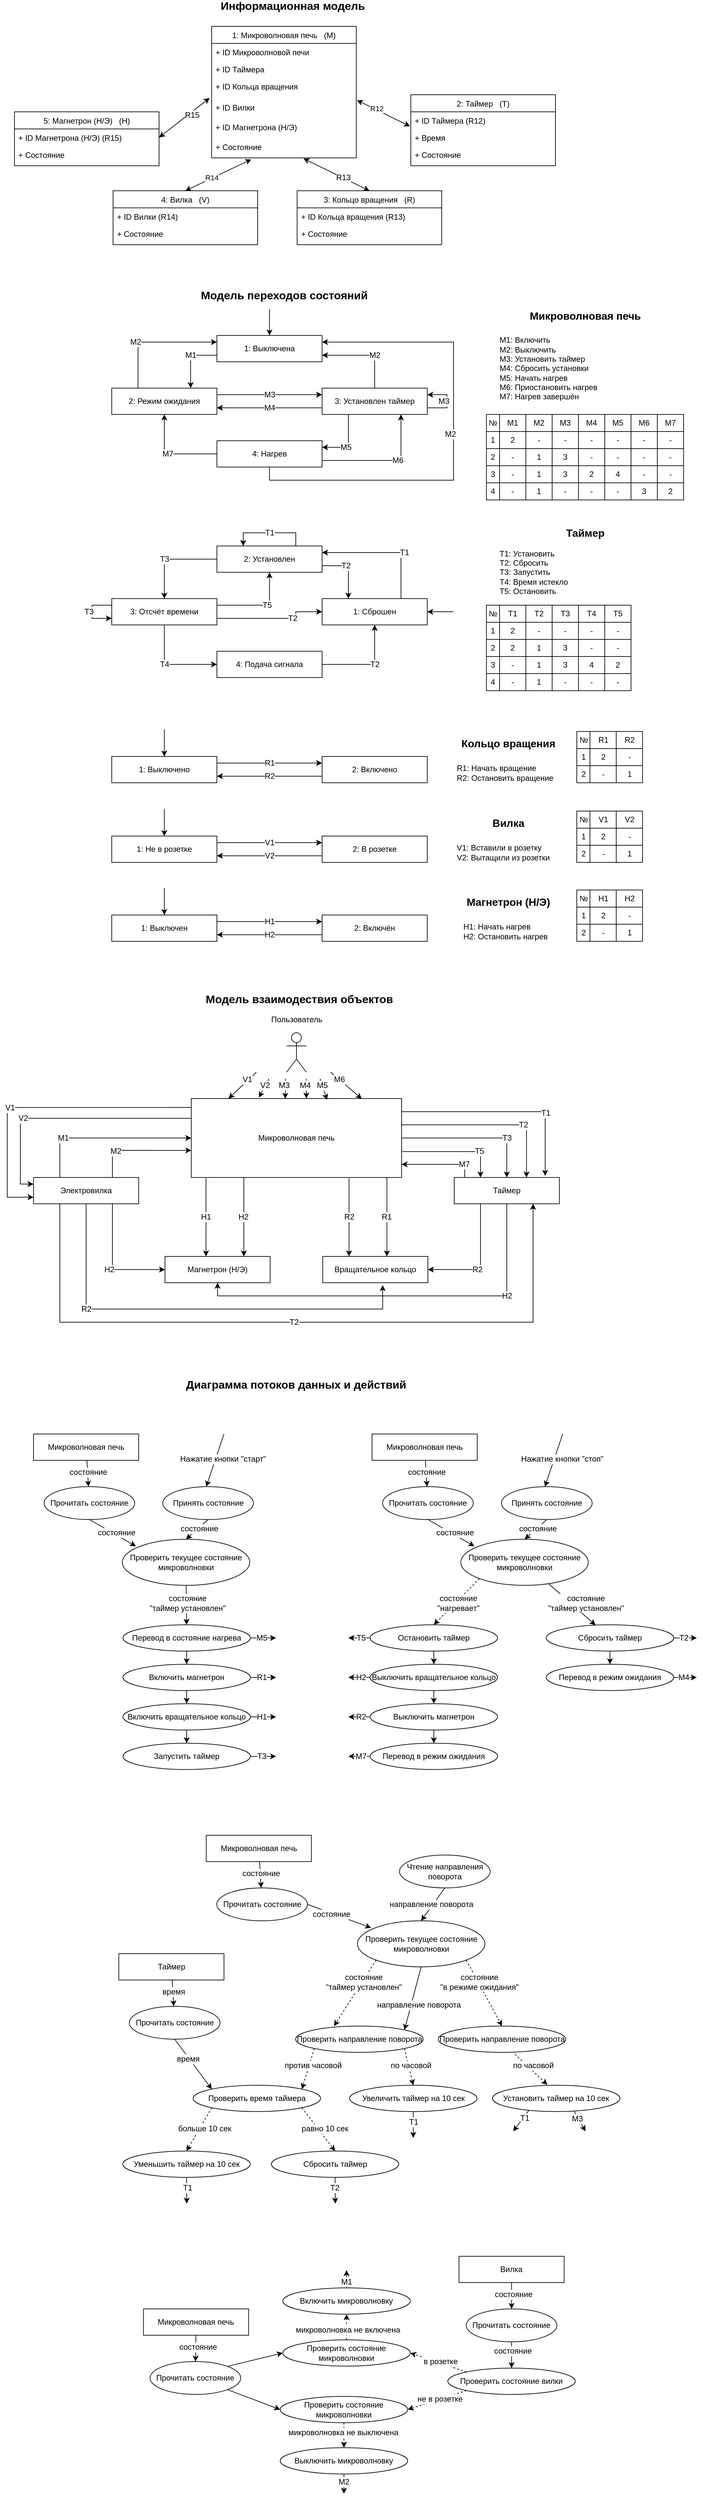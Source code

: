 <mxfile version="13.3.5" type="device"><diagram id="XaGveME8SR0Gz2yxzx4P" name="Page-1"><mxGraphModel dx="1561" dy="375" grid="1" gridSize="10" guides="1" tooltips="1" connect="1" arrows="1" fold="1" page="1" pageScale="1" pageWidth="850" pageHeight="1100" math="0" shadow="0"><root><mxCell id="0"/><mxCell id="1" parent="0"/><mxCell id="qoQNoePaI9O2QpNpxEHU-1" value="1: Микроволновая печь   (М)" style="swimlane;fontStyle=0;childLayout=stackLayout;horizontal=1;startSize=26;fillColor=none;horizontalStack=0;resizeParent=1;resizeParentMax=0;resizeLast=0;collapsible=1;marginBottom=0;" parent="1" vertex="1"><mxGeometry x="272" y="50" width="220" height="200" as="geometry"><mxRectangle x="220" y="90" width="160" height="26" as="alternateBounds"/></mxGeometry></mxCell><mxCell id="qoQNoePaI9O2QpNpxEHU-2" value="+ ID Микроволновой печи" style="text;strokeColor=none;fillColor=none;align=left;verticalAlign=top;spacingLeft=4;spacingRight=4;overflow=hidden;rotatable=0;points=[[0,0.5],[1,0.5]];portConstraint=eastwest;" parent="qoQNoePaI9O2QpNpxEHU-1" vertex="1"><mxGeometry y="26" width="220" height="26" as="geometry"/></mxCell><mxCell id="qoQNoePaI9O2QpNpxEHU-3" value="+ ID Таймера" style="text;strokeColor=none;fillColor=none;align=left;verticalAlign=top;spacingLeft=4;spacingRight=4;overflow=hidden;rotatable=0;points=[[0,0.5],[1,0.5]];portConstraint=eastwest;" parent="qoQNoePaI9O2QpNpxEHU-1" vertex="1"><mxGeometry y="52" width="220" height="26" as="geometry"/></mxCell><mxCell id="qoQNoePaI9O2QpNpxEHU-4" value="+ ID Кольца вращения" style="text;strokeColor=none;fillColor=none;align=left;verticalAlign=top;spacingLeft=4;spacingRight=4;overflow=hidden;rotatable=0;points=[[0,0.5],[1,0.5]];portConstraint=eastwest;" parent="qoQNoePaI9O2QpNpxEHU-1" vertex="1"><mxGeometry y="78" width="220" height="32" as="geometry"/></mxCell><mxCell id="qoQNoePaI9O2QpNpxEHU-5" value="+ ID Вилки" style="text;strokeColor=none;fillColor=none;align=left;verticalAlign=top;spacingLeft=4;spacingRight=4;overflow=hidden;rotatable=0;points=[[0,0.5],[1,0.5]];portConstraint=eastwest;" parent="qoQNoePaI9O2QpNpxEHU-1" vertex="1"><mxGeometry y="110" width="220" height="30" as="geometry"/></mxCell><mxCell id="qoQNoePaI9O2QpNpxEHU-8" value="+ ID Магнетрона (Н/Э)" style="text;strokeColor=none;fillColor=none;align=left;verticalAlign=top;spacingLeft=4;spacingRight=4;overflow=hidden;rotatable=0;points=[[0,0.5],[1,0.5]];portConstraint=eastwest;" parent="qoQNoePaI9O2QpNpxEHU-1" vertex="1"><mxGeometry y="140" width="220" height="30" as="geometry"/></mxCell><mxCell id="qoQNoePaI9O2QpNpxEHU-7" value="+ Состояние" style="text;strokeColor=none;fillColor=none;align=left;verticalAlign=top;spacingLeft=4;spacingRight=4;overflow=hidden;rotatable=0;points=[[0,0.5],[1,0.5]];portConstraint=eastwest;" parent="qoQNoePaI9O2QpNpxEHU-1" vertex="1"><mxGeometry y="170" width="220" height="30" as="geometry"/></mxCell><mxCell id="qoQNoePaI9O2QpNpxEHU-30" value="5: Магнетрон (Н/Э)   (H)" style="swimlane;fontStyle=0;childLayout=stackLayout;horizontal=1;startSize=26;fillColor=none;horizontalStack=0;resizeParent=1;resizeParentMax=0;resizeLast=0;collapsible=1;marginBottom=0;" parent="1" vertex="1"><mxGeometry x="-28" y="180" width="220" height="82" as="geometry"><mxRectangle x="220" y="90" width="160" height="26" as="alternateBounds"/></mxGeometry></mxCell><mxCell id="qoQNoePaI9O2QpNpxEHU-31" value="+ ID Магнетрона (Н/Э) (R15)" style="text;strokeColor=none;fillColor=none;align=left;verticalAlign=top;spacingLeft=4;spacingRight=4;overflow=hidden;rotatable=0;points=[[0,0.5],[1,0.5]];portConstraint=eastwest;" parent="qoQNoePaI9O2QpNpxEHU-30" vertex="1"><mxGeometry y="26" width="220" height="26" as="geometry"/></mxCell><mxCell id="qoQNoePaI9O2QpNpxEHU-36" value="+ Состояние" style="text;strokeColor=none;fillColor=none;align=left;verticalAlign=top;spacingLeft=4;spacingRight=4;overflow=hidden;rotatable=0;points=[[0,0.5],[1,0.5]];portConstraint=eastwest;" parent="qoQNoePaI9O2QpNpxEHU-30" vertex="1"><mxGeometry y="52" width="220" height="30" as="geometry"/></mxCell><mxCell id="qoQNoePaI9O2QpNpxEHU-37" value="" style="endArrow=classic;startArrow=classic;html=1;exitX=0.5;exitY=0;exitDx=0;exitDy=0;entryX=0.274;entryY=1.078;entryDx=0;entryDy=0;entryPerimeter=0;" parent="1" source="qoQNoePaI9O2QpNpxEHU-23" target="qoQNoePaI9O2QpNpxEHU-7" edge="1"><mxGeometry width="50" height="50" relative="1" as="geometry"><mxPoint x="412" y="300" as="sourcePoint"/><mxPoint x="462" y="250" as="targetPoint"/></mxGeometry></mxCell><mxCell id="qoQNoePaI9O2QpNpxEHU-39" value="R14" style="edgeLabel;html=1;align=center;verticalAlign=middle;resizable=0;points=[];" parent="qoQNoePaI9O2QpNpxEHU-37" vertex="1" connectable="0"><mxGeometry x="-0.267" y="-1" relative="1" as="geometry"><mxPoint x="2.84" y="-3.45" as="offset"/></mxGeometry></mxCell><mxCell id="qoQNoePaI9O2QpNpxEHU-38" value="" style="endArrow=classic;startArrow=classic;html=1;entryX=0.635;entryY=1.033;entryDx=0;entryDy=0;entryPerimeter=0;exitX=0.5;exitY=0;exitDx=0;exitDy=0;" parent="1" source="qoQNoePaI9O2QpNpxEHU-16" target="qoQNoePaI9O2QpNpxEHU-7" edge="1"><mxGeometry width="50" height="50" relative="1" as="geometry"><mxPoint x="412" y="300" as="sourcePoint"/><mxPoint x="462" y="250" as="targetPoint"/></mxGeometry></mxCell><mxCell id="qoQNoePaI9O2QpNpxEHU-16" value="3: Кольцо вращения   (R)" style="swimlane;fontStyle=0;childLayout=stackLayout;horizontal=1;startSize=26;fillColor=none;horizontalStack=0;resizeParent=1;resizeParentMax=0;resizeLast=0;collapsible=1;marginBottom=0;" parent="1" vertex="1"><mxGeometry x="402" y="300" width="220" height="82" as="geometry"><mxRectangle x="220" y="90" width="160" height="26" as="alternateBounds"/></mxGeometry></mxCell><mxCell id="qoQNoePaI9O2QpNpxEHU-17" value="+ ID Кольца вращения (R13)" style="text;strokeColor=none;fillColor=none;align=left;verticalAlign=top;spacingLeft=4;spacingRight=4;overflow=hidden;rotatable=0;points=[[0,0.5],[1,0.5]];portConstraint=eastwest;" parent="qoQNoePaI9O2QpNpxEHU-16" vertex="1"><mxGeometry y="26" width="220" height="26" as="geometry"/></mxCell><mxCell id="qoQNoePaI9O2QpNpxEHU-22" value="+ Состояние" style="text;strokeColor=none;fillColor=none;align=left;verticalAlign=top;spacingLeft=4;spacingRight=4;overflow=hidden;rotatable=0;points=[[0,0.5],[1,0.5]];portConstraint=eastwest;" parent="qoQNoePaI9O2QpNpxEHU-16" vertex="1"><mxGeometry y="52" width="220" height="30" as="geometry"/></mxCell><mxCell id="qoQNoePaI9O2QpNpxEHU-23" value="4: Вилка   (V)" style="swimlane;fontStyle=0;childLayout=stackLayout;horizontal=1;startSize=26;fillColor=none;horizontalStack=0;resizeParent=1;resizeParentMax=0;resizeLast=0;collapsible=1;marginBottom=0;" parent="1" vertex="1"><mxGeometry x="122" y="300" width="220" height="82" as="geometry"><mxRectangle x="220" y="90" width="160" height="26" as="alternateBounds"/></mxGeometry></mxCell><mxCell id="qoQNoePaI9O2QpNpxEHU-24" value="+ ID Вилки (R14)" style="text;strokeColor=none;fillColor=none;align=left;verticalAlign=top;spacingLeft=4;spacingRight=4;overflow=hidden;rotatable=0;points=[[0,0.5],[1,0.5]];portConstraint=eastwest;" parent="qoQNoePaI9O2QpNpxEHU-23" vertex="1"><mxGeometry y="26" width="220" height="26" as="geometry"/></mxCell><mxCell id="qoQNoePaI9O2QpNpxEHU-29" value="+ Состояние" style="text;strokeColor=none;fillColor=none;align=left;verticalAlign=top;spacingLeft=4;spacingRight=4;overflow=hidden;rotatable=0;points=[[0,0.5],[1,0.5]];portConstraint=eastwest;" parent="qoQNoePaI9O2QpNpxEHU-23" vertex="1"><mxGeometry y="52" width="220" height="30" as="geometry"/></mxCell><mxCell id="qoQNoePaI9O2QpNpxEHU-40" value="R13" style="text;html=1;align=center;verticalAlign=middle;resizable=0;points=[];autosize=1;labelBackgroundColor=#ffffff;" parent="1" vertex="1"><mxGeometry x="452" y="270" width="40" height="20" as="geometry"/></mxCell><mxCell id="qoQNoePaI9O2QpNpxEHU-41" value="" style="endArrow=classic;startArrow=classic;html=1;entryX=-0.014;entryY=-0.033;entryDx=0;entryDy=0;entryPerimeter=0;exitX=1;exitY=0.5;exitDx=0;exitDy=0;" parent="1" source="qoQNoePaI9O2QpNpxEHU-31" target="qoQNoePaI9O2QpNpxEHU-5" edge="1"><mxGeometry width="50" height="50" relative="1" as="geometry"><mxPoint x="322" y="270" as="sourcePoint"/><mxPoint x="372" y="220" as="targetPoint"/></mxGeometry></mxCell><mxCell id="qoQNoePaI9O2QpNpxEHU-43" value="R15" style="text;html=1;align=center;verticalAlign=middle;resizable=0;points=[];autosize=1;labelBackgroundColor=#ffffff;" parent="1" vertex="1"><mxGeometry x="222" y="175" width="40" height="20" as="geometry"/></mxCell><mxCell id="qoQNoePaI9O2QpNpxEHU-45" value="" style="endArrow=classic;startArrow=classic;html=1;entryX=1.005;entryY=0.078;entryDx=0;entryDy=0;entryPerimeter=0;exitX=-0.006;exitY=0.063;exitDx=0;exitDy=0;exitPerimeter=0;" parent="1" target="qoQNoePaI9O2QpNpxEHU-5" edge="1"><mxGeometry width="50" height="50" relative="1" as="geometry"><mxPoint x="573.68" y="202.016" as="sourcePoint"/><mxPoint x="552" y="220" as="targetPoint"/></mxGeometry></mxCell><mxCell id="qoQNoePaI9O2QpNpxEHU-46" value="R12" style="edgeLabel;html=1;align=center;verticalAlign=middle;resizable=0;points=[];" parent="qoQNoePaI9O2QpNpxEHU-45" vertex="1" connectable="0"><mxGeometry x="0.295" y="-2" relative="1" as="geometry"><mxPoint as="offset"/></mxGeometry></mxCell><mxCell id="qoQNoePaI9O2QpNpxEHU-47" value="&lt;b&gt;&lt;font style=&quot;font-size: 17px&quot;&gt;Информационная модель&lt;/font&gt;&lt;/b&gt;" style="text;html=1;align=center;verticalAlign=middle;resizable=0;points=[];autosize=1;" parent="1" vertex="1"><mxGeometry x="280" y="10" width="230" height="20" as="geometry"/></mxCell><mxCell id="qoQNoePaI9O2QpNpxEHU-48" value="&lt;b&gt;&lt;font style=&quot;font-size: 17px&quot;&gt;Модель переходов состояний&lt;br&gt;&lt;/font&gt;&lt;/b&gt;" style="text;html=1;align=center;verticalAlign=middle;resizable=0;points=[];autosize=1;" parent="1" vertex="1"><mxGeometry x="247" y="450" width="270" height="20" as="geometry"/></mxCell><mxCell id="qoQNoePaI9O2QpNpxEHU-55" style="edgeStyle=orthogonalEdgeStyle;rounded=0;orthogonalLoop=1;jettySize=auto;html=1;exitX=0;exitY=0.75;exitDx=0;exitDy=0;entryX=0.75;entryY=0;entryDx=0;entryDy=0;" parent="1" source="qoQNoePaI9O2QpNpxEHU-49" target="qoQNoePaI9O2QpNpxEHU-50" edge="1"><mxGeometry relative="1" as="geometry"/></mxCell><mxCell id="qoQNoePaI9O2QpNpxEHU-49" value="1: Выключена" style="rounded=0;whiteSpace=wrap;html=1;labelBackgroundColor=#ffffff;" parent="1" vertex="1"><mxGeometry x="280" y="520" width="160" height="40" as="geometry"/></mxCell><mxCell id="qoQNoePaI9O2QpNpxEHU-54" style="edgeStyle=orthogonalEdgeStyle;rounded=0;orthogonalLoop=1;jettySize=auto;html=1;exitX=0.25;exitY=0;exitDx=0;exitDy=0;entryX=0;entryY=0.25;entryDx=0;entryDy=0;" parent="1" source="qoQNoePaI9O2QpNpxEHU-50" target="qoQNoePaI9O2QpNpxEHU-49" edge="1"><mxGeometry relative="1" as="geometry"/></mxCell><mxCell id="qoQNoePaI9O2QpNpxEHU-63" style="edgeStyle=orthogonalEdgeStyle;rounded=0;orthogonalLoop=1;jettySize=auto;html=1;exitX=1;exitY=0.25;exitDx=0;exitDy=0;entryX=0;entryY=0.25;entryDx=0;entryDy=0;" parent="1" source="qoQNoePaI9O2QpNpxEHU-50" target="qoQNoePaI9O2QpNpxEHU-51" edge="1"><mxGeometry relative="1" as="geometry"/></mxCell><mxCell id="qoQNoePaI9O2QpNpxEHU-50" value="2: Режим ожидания" style="rounded=0;whiteSpace=wrap;html=1;labelBackgroundColor=#ffffff;" parent="1" vertex="1"><mxGeometry x="120" y="600" width="160" height="40" as="geometry"/></mxCell><mxCell id="qoQNoePaI9O2QpNpxEHU-58" style="edgeStyle=orthogonalEdgeStyle;rounded=0;orthogonalLoop=1;jettySize=auto;html=1;exitX=0.25;exitY=1;exitDx=0;exitDy=0;entryX=1;entryY=0.25;entryDx=0;entryDy=0;" parent="1" source="qoQNoePaI9O2QpNpxEHU-51" target="qoQNoePaI9O2QpNpxEHU-52" edge="1"><mxGeometry relative="1" as="geometry"/></mxCell><mxCell id="qoQNoePaI9O2QpNpxEHU-61" style="edgeStyle=orthogonalEdgeStyle;rounded=0;orthogonalLoop=1;jettySize=auto;html=1;exitX=0.5;exitY=0;exitDx=0;exitDy=0;entryX=1;entryY=0.75;entryDx=0;entryDy=0;" parent="1" source="qoQNoePaI9O2QpNpxEHU-51" target="qoQNoePaI9O2QpNpxEHU-49" edge="1"><mxGeometry relative="1" as="geometry"/></mxCell><mxCell id="qoQNoePaI9O2QpNpxEHU-64" style="edgeStyle=orthogonalEdgeStyle;rounded=0;orthogonalLoop=1;jettySize=auto;html=1;exitX=0;exitY=0.75;exitDx=0;exitDy=0;entryX=1;entryY=0.75;entryDx=0;entryDy=0;" parent="1" source="qoQNoePaI9O2QpNpxEHU-51" target="qoQNoePaI9O2QpNpxEHU-50" edge="1"><mxGeometry relative="1" as="geometry"/></mxCell><mxCell id="qoQNoePaI9O2QpNpxEHU-51" value="3: Установлен таймер" style="rounded=0;whiteSpace=wrap;html=1;labelBackgroundColor=#ffffff;" parent="1" vertex="1"><mxGeometry x="440" y="600" width="160" height="40" as="geometry"/></mxCell><mxCell id="qoQNoePaI9O2QpNpxEHU-56" style="edgeStyle=orthogonalEdgeStyle;rounded=0;orthogonalLoop=1;jettySize=auto;html=1;exitX=0;exitY=0.5;exitDx=0;exitDy=0;entryX=0.5;entryY=1;entryDx=0;entryDy=0;" parent="1" source="qoQNoePaI9O2QpNpxEHU-52" target="qoQNoePaI9O2QpNpxEHU-50" edge="1"><mxGeometry relative="1" as="geometry"/></mxCell><mxCell id="qoQNoePaI9O2QpNpxEHU-59" style="edgeStyle=orthogonalEdgeStyle;rounded=0;orthogonalLoop=1;jettySize=auto;html=1;exitX=1;exitY=0.75;exitDx=0;exitDy=0;entryX=0.75;entryY=1;entryDx=0;entryDy=0;" parent="1" source="qoQNoePaI9O2QpNpxEHU-52" target="qoQNoePaI9O2QpNpxEHU-51" edge="1"><mxGeometry relative="1" as="geometry"/></mxCell><mxCell id="qoQNoePaI9O2QpNpxEHU-60" style="edgeStyle=orthogonalEdgeStyle;rounded=0;orthogonalLoop=1;jettySize=auto;html=1;exitX=0.5;exitY=1;exitDx=0;exitDy=0;entryX=1;entryY=0.25;entryDx=0;entryDy=0;" parent="1" source="qoQNoePaI9O2QpNpxEHU-52" target="qoQNoePaI9O2QpNpxEHU-49" edge="1"><mxGeometry relative="1" as="geometry"><mxPoint x="640" y="540" as="targetPoint"/><Array as="points"><mxPoint x="360" y="740"/><mxPoint x="640" y="740"/><mxPoint x="640" y="530"/></Array></mxGeometry></mxCell><mxCell id="qoQNoePaI9O2QpNpxEHU-9" value="2: Таймер   (T)" style="swimlane;fontStyle=0;childLayout=stackLayout;horizontal=1;startSize=26;fillColor=none;horizontalStack=0;resizeParent=1;resizeParentMax=0;resizeLast=0;collapsible=1;marginBottom=0;" parent="1" vertex="1"><mxGeometry x="575" y="154" width="220" height="108" as="geometry"><mxRectangle x="220" y="90" width="160" height="26" as="alternateBounds"/></mxGeometry></mxCell><mxCell id="qoQNoePaI9O2QpNpxEHU-10" value="+ ID Таймера (R12)" style="text;strokeColor=none;fillColor=none;align=left;verticalAlign=top;spacingLeft=4;spacingRight=4;overflow=hidden;rotatable=0;points=[[0,0.5],[1,0.5]];portConstraint=eastwest;" parent="qoQNoePaI9O2QpNpxEHU-9" vertex="1"><mxGeometry y="26" width="220" height="26" as="geometry"/></mxCell><mxCell id="qoQNoePaI9O2QpNpxEHU-11" value="+ Время" style="text;strokeColor=none;fillColor=none;align=left;verticalAlign=top;spacingLeft=4;spacingRight=4;overflow=hidden;rotatable=0;points=[[0,0.5],[1,0.5]];portConstraint=eastwest;" parent="qoQNoePaI9O2QpNpxEHU-9" vertex="1"><mxGeometry y="52" width="220" height="26" as="geometry"/></mxCell><mxCell id="qoQNoePaI9O2QpNpxEHU-15" value="+ Состояние" style="text;strokeColor=none;fillColor=none;align=left;verticalAlign=top;spacingLeft=4;spacingRight=4;overflow=hidden;rotatable=0;points=[[0,0.5],[1,0.5]];portConstraint=eastwest;" parent="qoQNoePaI9O2QpNpxEHU-9" vertex="1"><mxGeometry y="78" width="220" height="30" as="geometry"/></mxCell><mxCell id="qoQNoePaI9O2QpNpxEHU-52" value="4: Нагрев" style="rounded=0;whiteSpace=wrap;html=1;labelBackgroundColor=#ffffff;" parent="1" vertex="1"><mxGeometry x="280" y="680" width="160" height="40" as="geometry"/></mxCell><mxCell id="qoQNoePaI9O2QpNpxEHU-53" value="" style="endArrow=classic;html=1;entryX=0.5;entryY=0;entryDx=0;entryDy=0;" parent="1" target="qoQNoePaI9O2QpNpxEHU-49" edge="1"><mxGeometry width="50" height="50" relative="1" as="geometry"><mxPoint x="360" y="480" as="sourcePoint"/><mxPoint x="430" y="570" as="targetPoint"/></mxGeometry></mxCell><mxCell id="qoQNoePaI9O2QpNpxEHU-62" style="edgeStyle=orthogonalEdgeStyle;rounded=0;orthogonalLoop=1;jettySize=auto;html=1;exitX=1;exitY=0.75;exitDx=0;exitDy=0;entryX=1;entryY=0.25;entryDx=0;entryDy=0;" parent="1" source="qoQNoePaI9O2QpNpxEHU-51" target="qoQNoePaI9O2QpNpxEHU-51" edge="1"><mxGeometry relative="1" as="geometry"><Array as="points"><mxPoint x="630" y="630"/><mxPoint x="630" y="610"/></Array></mxGeometry></mxCell><mxCell id="qoQNoePaI9O2QpNpxEHU-65" value="М3" style="text;html=1;align=center;verticalAlign=middle;resizable=0;points=[];autosize=1;labelBackgroundColor=#ffffff;" parent="1" vertex="1"><mxGeometry x="610" y="610" width="30" height="20" as="geometry"/></mxCell><mxCell id="qoQNoePaI9O2QpNpxEHU-66" value="М2" style="text;html=1;align=center;verticalAlign=middle;resizable=0;points=[];autosize=1;labelBackgroundColor=#ffffff;" parent="1" vertex="1"><mxGeometry x="620" y="660" width="30" height="20" as="geometry"/></mxCell><mxCell id="qoQNoePaI9O2QpNpxEHU-67" value="М6" style="text;html=1;align=center;verticalAlign=middle;resizable=0;points=[];autosize=1;labelBackgroundColor=#ffffff;" parent="1" vertex="1"><mxGeometry x="540" y="700" width="30" height="20" as="geometry"/></mxCell><mxCell id="qoQNoePaI9O2QpNpxEHU-68" value="М5" style="text;html=1;align=center;verticalAlign=middle;resizable=0;points=[];autosize=1;labelBackgroundColor=#ffffff;" parent="1" vertex="1"><mxGeometry x="461" y="680" width="30" height="20" as="geometry"/></mxCell><mxCell id="qoQNoePaI9O2QpNpxEHU-69" value="М7" style="text;html=1;align=center;verticalAlign=middle;resizable=0;points=[];autosize=1;labelBackgroundColor=#ffffff;" parent="1" vertex="1"><mxGeometry x="190" y="690" width="30" height="20" as="geometry"/></mxCell><mxCell id="qoQNoePaI9O2QpNpxEHU-71" value="М3" style="text;html=1;align=center;verticalAlign=middle;resizable=0;points=[];autosize=1;labelBackgroundColor=#ffffff;" parent="1" vertex="1"><mxGeometry x="345" y="600" width="30" height="20" as="geometry"/></mxCell><mxCell id="qoQNoePaI9O2QpNpxEHU-72" value="М4" style="text;html=1;align=center;verticalAlign=middle;resizable=0;points=[];autosize=1;labelBackgroundColor=#ffffff;" parent="1" vertex="1"><mxGeometry x="345" y="620" width="30" height="20" as="geometry"/></mxCell><mxCell id="qoQNoePaI9O2QpNpxEHU-74" value="М2" style="text;html=1;align=center;verticalAlign=middle;resizable=0;points=[];autosize=1;labelBackgroundColor=#ffffff;" parent="1" vertex="1"><mxGeometry x="505" y="540" width="30" height="20" as="geometry"/></mxCell><mxCell id="qoQNoePaI9O2QpNpxEHU-75" value="&lt;div&gt;М1&lt;/div&gt;" style="text;html=1;align=center;verticalAlign=middle;resizable=0;points=[];autosize=1;labelBackgroundColor=#ffffff;" parent="1" vertex="1"><mxGeometry x="225" y="540" width="30" height="20" as="geometry"/></mxCell><mxCell id="qoQNoePaI9O2QpNpxEHU-76" value="М2" style="text;html=1;align=center;verticalAlign=middle;resizable=0;points=[];autosize=1;labelBackgroundColor=#ffffff;" parent="1" vertex="1"><mxGeometry x="141" y="520" width="30" height="20" as="geometry"/></mxCell><mxCell id="qoQNoePaI9O2QpNpxEHU-212" value="&lt;b&gt;&lt;font style=&quot;font-size: 16px&quot;&gt;Микроволновая печь&lt;br&gt;&lt;/font&gt;&lt;/b&gt;" style="text;html=1;align=center;verticalAlign=middle;resizable=0;points=[];autosize=1;" parent="1" vertex="1"><mxGeometry x="745" y="480" width="190" height="20" as="geometry"/></mxCell><mxCell id="qoQNoePaI9O2QpNpxEHU-77" value="" style="html=1;whiteSpace=wrap;container=1;collapsible=0;childLayout=tableLayout;labelBackgroundColor=#ffffff;shadow=0;resizeLastRow=0;fixDash=0;expand=1;resizeWidth=1;resizeHeight=1;" parent="1" vertex="1"><mxGeometry x="690" y="640" width="300" height="130" as="geometry"/></mxCell><mxCell id="qoQNoePaI9O2QpNpxEHU-179" style="html=1;whiteSpace=wrap;collapsible=0;dropTarget=0;pointerEvents=0;fillColor=none;strokeColor=none;points=[[0,0.5],[1,0.5]];portConstraint=eastwest;" parent="qoQNoePaI9O2QpNpxEHU-77" vertex="1"><mxGeometry width="300" height="26" as="geometry"/></mxCell><mxCell id="qoQNoePaI9O2QpNpxEHU-180" value="№" style="shape=partialRectangle;html=1;whiteSpace=wrap;connectable=0;fillColor=none;" parent="qoQNoePaI9O2QpNpxEHU-179" vertex="1"><mxGeometry width="20" height="26" as="geometry"/></mxCell><mxCell id="qoQNoePaI9O2QpNpxEHU-181" value="M1" style="shape=partialRectangle;html=1;whiteSpace=wrap;connectable=0;fillColor=none;" parent="qoQNoePaI9O2QpNpxEHU-179" vertex="1"><mxGeometry x="20" width="40" height="26" as="geometry"/></mxCell><mxCell id="qoQNoePaI9O2QpNpxEHU-182" value="M2" style="shape=partialRectangle;html=1;whiteSpace=wrap;connectable=0;fillColor=none;" parent="qoQNoePaI9O2QpNpxEHU-179" vertex="1"><mxGeometry x="60" width="40" height="26" as="geometry"/></mxCell><mxCell id="qoQNoePaI9O2QpNpxEHU-187" value="M3" style="shape=partialRectangle;html=1;whiteSpace=wrap;connectable=0;fillColor=none;" parent="qoQNoePaI9O2QpNpxEHU-179" vertex="1"><mxGeometry x="100" width="40" height="26" as="geometry"/></mxCell><mxCell id="qoQNoePaI9O2QpNpxEHU-192" value="M4" style="shape=partialRectangle;html=1;whiteSpace=wrap;connectable=0;fillColor=none;" parent="qoQNoePaI9O2QpNpxEHU-179" vertex="1"><mxGeometry x="140" width="40" height="26" as="geometry"/></mxCell><mxCell id="qoQNoePaI9O2QpNpxEHU-197" value="M5" style="shape=partialRectangle;html=1;whiteSpace=wrap;connectable=0;fillColor=none;" parent="qoQNoePaI9O2QpNpxEHU-179" vertex="1"><mxGeometry x="180" width="40" height="26" as="geometry"/></mxCell><mxCell id="qoQNoePaI9O2QpNpxEHU-202" value="M6" style="shape=partialRectangle;html=1;whiteSpace=wrap;connectable=0;fillColor=none;" parent="qoQNoePaI9O2QpNpxEHU-179" vertex="1"><mxGeometry x="220" width="40" height="26" as="geometry"/></mxCell><mxCell id="qoQNoePaI9O2QpNpxEHU-207" value="M7" style="shape=partialRectangle;html=1;whiteSpace=wrap;connectable=0;fillColor=none;" parent="qoQNoePaI9O2QpNpxEHU-179" vertex="1"><mxGeometry x="260" width="40" height="26" as="geometry"/></mxCell><mxCell id="qoQNoePaI9O2QpNpxEHU-78" value="" style="html=1;whiteSpace=wrap;collapsible=0;dropTarget=0;pointerEvents=0;fillColor=none;strokeColor=none;points=[[0,0.5],[1,0.5]];portConstraint=eastwest;" parent="qoQNoePaI9O2QpNpxEHU-77" vertex="1"><mxGeometry y="26" width="300" height="26" as="geometry"/></mxCell><mxCell id="qoQNoePaI9O2QpNpxEHU-79" value="1" style="shape=partialRectangle;html=1;whiteSpace=wrap;connectable=0;fillColor=none;" parent="qoQNoePaI9O2QpNpxEHU-78" vertex="1"><mxGeometry width="20" height="26" as="geometry"/></mxCell><mxCell id="qoQNoePaI9O2QpNpxEHU-80" value="2" style="shape=partialRectangle;html=1;whiteSpace=wrap;connectable=0;fillColor=none;" parent="qoQNoePaI9O2QpNpxEHU-78" vertex="1"><mxGeometry x="20" width="40" height="26" as="geometry"/></mxCell><mxCell id="qoQNoePaI9O2QpNpxEHU-81" value="-" style="shape=partialRectangle;html=1;whiteSpace=wrap;connectable=0;fillColor=none;" parent="qoQNoePaI9O2QpNpxEHU-78" vertex="1"><mxGeometry x="60" width="40" height="26" as="geometry"/></mxCell><mxCell id="qoQNoePaI9O2QpNpxEHU-188" value="-" style="shape=partialRectangle;html=1;whiteSpace=wrap;connectable=0;fillColor=none;" parent="qoQNoePaI9O2QpNpxEHU-78" vertex="1"><mxGeometry x="100" width="40" height="26" as="geometry"/></mxCell><mxCell id="qoQNoePaI9O2QpNpxEHU-193" value="-" style="shape=partialRectangle;html=1;whiteSpace=wrap;connectable=0;fillColor=none;" parent="qoQNoePaI9O2QpNpxEHU-78" vertex="1"><mxGeometry x="140" width="40" height="26" as="geometry"/></mxCell><mxCell id="qoQNoePaI9O2QpNpxEHU-198" value="-" style="shape=partialRectangle;html=1;whiteSpace=wrap;connectable=0;fillColor=none;" parent="qoQNoePaI9O2QpNpxEHU-78" vertex="1"><mxGeometry x="180" width="40" height="26" as="geometry"/></mxCell><mxCell id="qoQNoePaI9O2QpNpxEHU-203" value="-" style="shape=partialRectangle;html=1;whiteSpace=wrap;connectable=0;fillColor=none;" parent="qoQNoePaI9O2QpNpxEHU-78" vertex="1"><mxGeometry x="220" width="40" height="26" as="geometry"/></mxCell><mxCell id="qoQNoePaI9O2QpNpxEHU-208" value="-" style="shape=partialRectangle;html=1;whiteSpace=wrap;connectable=0;fillColor=none;" parent="qoQNoePaI9O2QpNpxEHU-78" vertex="1"><mxGeometry x="260" width="40" height="26" as="geometry"/></mxCell><mxCell id="qoQNoePaI9O2QpNpxEHU-82" value="" style="html=1;whiteSpace=wrap;collapsible=0;dropTarget=0;pointerEvents=0;fillColor=none;strokeColor=none;points=[[0,0.5],[1,0.5]];portConstraint=eastwest;" parent="qoQNoePaI9O2QpNpxEHU-77" vertex="1"><mxGeometry y="52" width="300" height="26" as="geometry"/></mxCell><mxCell id="qoQNoePaI9O2QpNpxEHU-83" value="2" style="shape=partialRectangle;html=1;whiteSpace=wrap;connectable=0;fillColor=none;" parent="qoQNoePaI9O2QpNpxEHU-82" vertex="1"><mxGeometry width="20" height="26" as="geometry"/></mxCell><mxCell id="qoQNoePaI9O2QpNpxEHU-84" value="-" style="shape=partialRectangle;html=1;whiteSpace=wrap;connectable=0;fillColor=none;" parent="qoQNoePaI9O2QpNpxEHU-82" vertex="1"><mxGeometry x="20" width="40" height="26" as="geometry"/></mxCell><mxCell id="qoQNoePaI9O2QpNpxEHU-85" value="1" style="shape=partialRectangle;html=1;whiteSpace=wrap;connectable=0;fillColor=none;" parent="qoQNoePaI9O2QpNpxEHU-82" vertex="1"><mxGeometry x="60" width="40" height="26" as="geometry"/></mxCell><mxCell id="qoQNoePaI9O2QpNpxEHU-189" value="3" style="shape=partialRectangle;html=1;whiteSpace=wrap;connectable=0;fillColor=none;" parent="qoQNoePaI9O2QpNpxEHU-82" vertex="1"><mxGeometry x="100" width="40" height="26" as="geometry"/></mxCell><mxCell id="qoQNoePaI9O2QpNpxEHU-194" value="-" style="shape=partialRectangle;html=1;whiteSpace=wrap;connectable=0;fillColor=none;" parent="qoQNoePaI9O2QpNpxEHU-82" vertex="1"><mxGeometry x="140" width="40" height="26" as="geometry"/></mxCell><mxCell id="qoQNoePaI9O2QpNpxEHU-199" value="-" style="shape=partialRectangle;html=1;whiteSpace=wrap;connectable=0;fillColor=none;" parent="qoQNoePaI9O2QpNpxEHU-82" vertex="1"><mxGeometry x="180" width="40" height="26" as="geometry"/></mxCell><mxCell id="qoQNoePaI9O2QpNpxEHU-204" value="-" style="shape=partialRectangle;html=1;whiteSpace=wrap;connectable=0;fillColor=none;" parent="qoQNoePaI9O2QpNpxEHU-82" vertex="1"><mxGeometry x="220" width="40" height="26" as="geometry"/></mxCell><mxCell id="qoQNoePaI9O2QpNpxEHU-209" value="-" style="shape=partialRectangle;html=1;whiteSpace=wrap;connectable=0;fillColor=none;" parent="qoQNoePaI9O2QpNpxEHU-82" vertex="1"><mxGeometry x="260" width="40" height="26" as="geometry"/></mxCell><mxCell id="qoQNoePaI9O2QpNpxEHU-86" value="" style="html=1;whiteSpace=wrap;collapsible=0;dropTarget=0;pointerEvents=0;fillColor=none;strokeColor=none;points=[[0,0.5],[1,0.5]];portConstraint=eastwest;" parent="qoQNoePaI9O2QpNpxEHU-77" vertex="1"><mxGeometry y="78" width="300" height="26" as="geometry"/></mxCell><mxCell id="qoQNoePaI9O2QpNpxEHU-87" value="3" style="shape=partialRectangle;html=1;whiteSpace=wrap;connectable=0;fillColor=none;" parent="qoQNoePaI9O2QpNpxEHU-86" vertex="1"><mxGeometry width="20" height="26" as="geometry"/></mxCell><mxCell id="qoQNoePaI9O2QpNpxEHU-88" value="-" style="shape=partialRectangle;html=1;whiteSpace=wrap;connectable=0;fillColor=none;" parent="qoQNoePaI9O2QpNpxEHU-86" vertex="1"><mxGeometry x="20" width="40" height="26" as="geometry"/></mxCell><mxCell id="qoQNoePaI9O2QpNpxEHU-89" value="1" style="shape=partialRectangle;html=1;whiteSpace=wrap;connectable=0;fillColor=none;" parent="qoQNoePaI9O2QpNpxEHU-86" vertex="1"><mxGeometry x="60" width="40" height="26" as="geometry"/></mxCell><mxCell id="qoQNoePaI9O2QpNpxEHU-190" value="3" style="shape=partialRectangle;html=1;whiteSpace=wrap;connectable=0;fillColor=none;" parent="qoQNoePaI9O2QpNpxEHU-86" vertex="1"><mxGeometry x="100" width="40" height="26" as="geometry"/></mxCell><mxCell id="qoQNoePaI9O2QpNpxEHU-195" value="2" style="shape=partialRectangle;html=1;whiteSpace=wrap;connectable=0;fillColor=none;" parent="qoQNoePaI9O2QpNpxEHU-86" vertex="1"><mxGeometry x="140" width="40" height="26" as="geometry"/></mxCell><mxCell id="qoQNoePaI9O2QpNpxEHU-200" value="4" style="shape=partialRectangle;html=1;whiteSpace=wrap;connectable=0;fillColor=none;" parent="qoQNoePaI9O2QpNpxEHU-86" vertex="1"><mxGeometry x="180" width="40" height="26" as="geometry"/></mxCell><mxCell id="qoQNoePaI9O2QpNpxEHU-205" value="-" style="shape=partialRectangle;html=1;whiteSpace=wrap;connectable=0;fillColor=none;" parent="qoQNoePaI9O2QpNpxEHU-86" vertex="1"><mxGeometry x="220" width="40" height="26" as="geometry"/></mxCell><mxCell id="qoQNoePaI9O2QpNpxEHU-210" value="-" style="shape=partialRectangle;html=1;whiteSpace=wrap;connectable=0;fillColor=none;" parent="qoQNoePaI9O2QpNpxEHU-86" vertex="1"><mxGeometry x="260" width="40" height="26" as="geometry"/></mxCell><mxCell id="qoQNoePaI9O2QpNpxEHU-175" style="html=1;whiteSpace=wrap;collapsible=0;dropTarget=0;pointerEvents=0;fillColor=none;strokeColor=none;points=[[0,0.5],[1,0.5]];portConstraint=eastwest;" parent="qoQNoePaI9O2QpNpxEHU-77" vertex="1"><mxGeometry y="104" width="300" height="26" as="geometry"/></mxCell><mxCell id="qoQNoePaI9O2QpNpxEHU-176" value="4" style="shape=partialRectangle;html=1;whiteSpace=wrap;connectable=0;fillColor=none;" parent="qoQNoePaI9O2QpNpxEHU-175" vertex="1"><mxGeometry width="20" height="26" as="geometry"/></mxCell><mxCell id="qoQNoePaI9O2QpNpxEHU-177" value="-" style="shape=partialRectangle;html=1;whiteSpace=wrap;connectable=0;fillColor=none;" parent="qoQNoePaI9O2QpNpxEHU-175" vertex="1"><mxGeometry x="20" width="40" height="26" as="geometry"/></mxCell><mxCell id="qoQNoePaI9O2QpNpxEHU-178" value="1" style="shape=partialRectangle;html=1;whiteSpace=wrap;connectable=0;fillColor=none;" parent="qoQNoePaI9O2QpNpxEHU-175" vertex="1"><mxGeometry x="60" width="40" height="26" as="geometry"/></mxCell><mxCell id="qoQNoePaI9O2QpNpxEHU-191" value="-" style="shape=partialRectangle;html=1;whiteSpace=wrap;connectable=0;fillColor=none;" parent="qoQNoePaI9O2QpNpxEHU-175" vertex="1"><mxGeometry x="100" width="40" height="26" as="geometry"/></mxCell><mxCell id="qoQNoePaI9O2QpNpxEHU-196" value="-" style="shape=partialRectangle;html=1;whiteSpace=wrap;connectable=0;fillColor=none;" parent="qoQNoePaI9O2QpNpxEHU-175" vertex="1"><mxGeometry x="140" width="40" height="26" as="geometry"/></mxCell><mxCell id="qoQNoePaI9O2QpNpxEHU-201" value="-" style="shape=partialRectangle;html=1;whiteSpace=wrap;connectable=0;fillColor=none;" parent="qoQNoePaI9O2QpNpxEHU-175" vertex="1"><mxGeometry x="180" width="40" height="26" as="geometry"/></mxCell><mxCell id="qoQNoePaI9O2QpNpxEHU-206" value="3" style="shape=partialRectangle;html=1;whiteSpace=wrap;connectable=0;fillColor=none;" parent="qoQNoePaI9O2QpNpxEHU-175" vertex="1"><mxGeometry x="220" width="40" height="26" as="geometry"/></mxCell><mxCell id="qoQNoePaI9O2QpNpxEHU-211" value="2" style="shape=partialRectangle;html=1;whiteSpace=wrap;connectable=0;fillColor=none;" parent="qoQNoePaI9O2QpNpxEHU-175" vertex="1"><mxGeometry x="260" width="40" height="26" as="geometry"/></mxCell><mxCell id="qoQNoePaI9O2QpNpxEHU-213" value="&lt;div align=&quot;left&quot;&gt;М1: Включить&amp;nbsp;&amp;nbsp;&amp;nbsp;&amp;nbsp;&amp;nbsp;&amp;nbsp;&amp;nbsp;&amp;nbsp;&amp;nbsp;&amp;nbsp;&amp;nbsp;&amp;nbsp;&amp;nbsp;&amp;nbsp;&amp;nbsp;&amp;nbsp;&amp;nbsp;&amp;nbsp;&amp;nbsp;&amp;nbsp;&amp;nbsp; &lt;br&gt;М2: Выключить&amp;nbsp;&amp;nbsp;&amp;nbsp;&amp;nbsp;&amp;nbsp;&amp;nbsp;&amp;nbsp;&amp;nbsp;&amp;nbsp;&amp;nbsp;&amp;nbsp;&amp;nbsp;&amp;nbsp;&amp;nbsp;&amp;nbsp;&amp;nbsp;&amp;nbsp;&amp;nbsp;&amp;nbsp;&amp;nbsp;&amp;nbsp; &lt;br&gt;&lt;/div&gt;&lt;div align=&quot;left&quot;&gt;М3: Установить таймер&amp;nbsp;&amp;nbsp;&amp;nbsp;&amp;nbsp;&amp;nbsp; &amp;nbsp; &amp;nbsp;&amp;nbsp;&amp;nbsp;&amp;nbsp;&amp;nbsp;&amp;nbsp;&amp;nbsp;&amp;nbsp;&amp;nbsp;&amp;nbsp;&amp;nbsp;&amp;nbsp;&amp;nbsp; &lt;br&gt;&lt;/div&gt;&lt;div align=&quot;left&quot;&gt;М4: Сбросить установки&amp;nbsp;&amp;nbsp;&amp;nbsp;&amp;nbsp; &lt;br&gt;&lt;/div&gt;&lt;div align=&quot;left&quot;&gt;М5: Начать нагрев&amp;nbsp;&amp;nbsp;&amp;nbsp;&amp;nbsp;&amp;nbsp;&amp;nbsp;&amp;nbsp;&amp;nbsp;&amp;nbsp;&amp;nbsp;&amp;nbsp;&amp;nbsp;&amp;nbsp; &lt;br&gt;&lt;/div&gt;&lt;div align=&quot;left&quot;&gt;М6: Приостановить нагрев&lt;/div&gt;&lt;div align=&quot;left&quot;&gt;М7: Нагрев завершён&amp;nbsp;&amp;nbsp;&amp;nbsp;&amp;nbsp;&amp;nbsp;&amp;nbsp;&amp;nbsp;&amp;nbsp; &lt;br&gt;&lt;/div&gt;" style="text;align=left;verticalAlign=middle;resizable=0;points=[];autosize=1;labelBackgroundColor=none;horizontal=1;html=1;" parent="1" vertex="1"><mxGeometry x="707.5" y="520" width="220" height="100" as="geometry"/></mxCell><mxCell id="qoQNoePaI9O2QpNpxEHU-214" value="&lt;b&gt;&lt;font style=&quot;font-size: 16px&quot;&gt;Таймер&lt;/font&gt;&lt;/b&gt;" style="text;html=1;align=center;verticalAlign=middle;resizable=0;points=[];autosize=1;" parent="1" vertex="1"><mxGeometry x="805" y="810" width="70" height="20" as="geometry"/></mxCell><mxCell id="qoQNoePaI9O2QpNpxEHU-261" value="&lt;div align=&quot;left&quot;&gt;Т1: Установить&amp;nbsp;&amp;nbsp;&amp;nbsp;&amp;nbsp;&amp;nbsp;&amp;nbsp; &lt;br&gt;&lt;/div&gt;&lt;div align=&quot;left&quot;&gt;Т2: Сбросить&amp;nbsp;&amp;nbsp;&amp;nbsp;&amp;nbsp;&amp;nbsp;&amp;nbsp;&amp;nbsp;&amp;nbsp;&amp;nbsp; &lt;br&gt;&lt;/div&gt;&lt;div align=&quot;left&quot;&gt;Т3: Запустить&amp;nbsp;&amp;nbsp;&amp;nbsp;&amp;nbsp;&amp;nbsp;&amp;nbsp;&amp;nbsp;&amp;nbsp; &lt;br&gt;&lt;/div&gt;&lt;div align=&quot;left&quot;&gt;Т4: Время истекло&lt;/div&gt;&lt;div align=&quot;left&quot;&gt;Т5: Остановить&amp;nbsp;&amp;nbsp;&amp;nbsp;&amp;nbsp;&amp;nbsp; &lt;br&gt;&lt;/div&gt;" style="text;align=left;verticalAlign=middle;resizable=0;points=[];autosize=1;labelBackgroundColor=none;horizontal=1;html=1;" parent="1" vertex="1"><mxGeometry x="707.5" y="840" width="120" height="80" as="geometry"/></mxCell><mxCell id="qoQNoePaI9O2QpNpxEHU-215" value="" style="html=1;whiteSpace=wrap;container=1;collapsible=0;childLayout=tableLayout;labelBackgroundColor=#ffffff;shadow=0;resizeLastRow=0;fixDash=0;expand=1;resizeWidth=1;resizeHeight=1;" parent="1" vertex="1"><mxGeometry x="690" y="930" width="220" height="130" as="geometry"/></mxCell><mxCell id="qoQNoePaI9O2QpNpxEHU-216" style="html=1;whiteSpace=wrap;collapsible=0;dropTarget=0;pointerEvents=0;fillColor=none;strokeColor=none;points=[[0,0.5],[1,0.5]];portConstraint=eastwest;" parent="qoQNoePaI9O2QpNpxEHU-215" vertex="1"><mxGeometry width="220" height="26" as="geometry"/></mxCell><mxCell id="qoQNoePaI9O2QpNpxEHU-217" value="№" style="shape=partialRectangle;html=1;whiteSpace=wrap;connectable=0;fillColor=none;" parent="qoQNoePaI9O2QpNpxEHU-216" vertex="1"><mxGeometry width="20" height="26" as="geometry"/></mxCell><mxCell id="qoQNoePaI9O2QpNpxEHU-218" value="T1" style="shape=partialRectangle;html=1;whiteSpace=wrap;connectable=0;fillColor=none;" parent="qoQNoePaI9O2QpNpxEHU-216" vertex="1"><mxGeometry x="20" width="40" height="26" as="geometry"/></mxCell><mxCell id="qoQNoePaI9O2QpNpxEHU-219" value="T2" style="shape=partialRectangle;html=1;whiteSpace=wrap;connectable=0;fillColor=none;" parent="qoQNoePaI9O2QpNpxEHU-216" vertex="1"><mxGeometry x="60" width="40" height="26" as="geometry"/></mxCell><mxCell id="qoQNoePaI9O2QpNpxEHU-220" value="T3" style="shape=partialRectangle;html=1;whiteSpace=wrap;connectable=0;fillColor=none;" parent="qoQNoePaI9O2QpNpxEHU-216" vertex="1"><mxGeometry x="100" width="40" height="26" as="geometry"/></mxCell><mxCell id="qoQNoePaI9O2QpNpxEHU-221" value="T4" style="shape=partialRectangle;html=1;whiteSpace=wrap;connectable=0;fillColor=none;" parent="qoQNoePaI9O2QpNpxEHU-216" vertex="1"><mxGeometry x="140" width="40" height="26" as="geometry"/></mxCell><mxCell id="qoQNoePaI9O2QpNpxEHU-222" value="T5" style="shape=partialRectangle;html=1;whiteSpace=wrap;connectable=0;fillColor=none;" parent="qoQNoePaI9O2QpNpxEHU-216" vertex="1"><mxGeometry x="180" width="40" height="26" as="geometry"/></mxCell><mxCell id="qoQNoePaI9O2QpNpxEHU-225" value="" style="html=1;whiteSpace=wrap;collapsible=0;dropTarget=0;pointerEvents=0;fillColor=none;strokeColor=none;points=[[0,0.5],[1,0.5]];portConstraint=eastwest;" parent="qoQNoePaI9O2QpNpxEHU-215" vertex="1"><mxGeometry y="26" width="220" height="26" as="geometry"/></mxCell><mxCell id="qoQNoePaI9O2QpNpxEHU-226" value="1" style="shape=partialRectangle;html=1;whiteSpace=wrap;connectable=0;fillColor=none;" parent="qoQNoePaI9O2QpNpxEHU-225" vertex="1"><mxGeometry width="20" height="26" as="geometry"/></mxCell><mxCell id="qoQNoePaI9O2QpNpxEHU-227" value="2" style="shape=partialRectangle;html=1;whiteSpace=wrap;connectable=0;fillColor=none;" parent="qoQNoePaI9O2QpNpxEHU-225" vertex="1"><mxGeometry x="20" width="40" height="26" as="geometry"/></mxCell><mxCell id="qoQNoePaI9O2QpNpxEHU-228" value="-" style="shape=partialRectangle;html=1;whiteSpace=wrap;connectable=0;fillColor=none;" parent="qoQNoePaI9O2QpNpxEHU-225" vertex="1"><mxGeometry x="60" width="40" height="26" as="geometry"/></mxCell><mxCell id="qoQNoePaI9O2QpNpxEHU-229" value="-" style="shape=partialRectangle;html=1;whiteSpace=wrap;connectable=0;fillColor=none;" parent="qoQNoePaI9O2QpNpxEHU-225" vertex="1"><mxGeometry x="100" width="40" height="26" as="geometry"/></mxCell><mxCell id="qoQNoePaI9O2QpNpxEHU-230" value="-" style="shape=partialRectangle;html=1;whiteSpace=wrap;connectable=0;fillColor=none;" parent="qoQNoePaI9O2QpNpxEHU-225" vertex="1"><mxGeometry x="140" width="40" height="26" as="geometry"/></mxCell><mxCell id="qoQNoePaI9O2QpNpxEHU-231" value="-" style="shape=partialRectangle;html=1;whiteSpace=wrap;connectable=0;fillColor=none;" parent="qoQNoePaI9O2QpNpxEHU-225" vertex="1"><mxGeometry x="180" width="40" height="26" as="geometry"/></mxCell><mxCell id="qoQNoePaI9O2QpNpxEHU-234" value="" style="html=1;whiteSpace=wrap;collapsible=0;dropTarget=0;pointerEvents=0;fillColor=none;strokeColor=none;points=[[0,0.5],[1,0.5]];portConstraint=eastwest;" parent="qoQNoePaI9O2QpNpxEHU-215" vertex="1"><mxGeometry y="52" width="220" height="26" as="geometry"/></mxCell><mxCell id="qoQNoePaI9O2QpNpxEHU-235" value="2" style="shape=partialRectangle;html=1;whiteSpace=wrap;connectable=0;fillColor=none;" parent="qoQNoePaI9O2QpNpxEHU-234" vertex="1"><mxGeometry width="20" height="26" as="geometry"/></mxCell><mxCell id="qoQNoePaI9O2QpNpxEHU-236" value="2" style="shape=partialRectangle;html=1;whiteSpace=wrap;connectable=0;fillColor=none;" parent="qoQNoePaI9O2QpNpxEHU-234" vertex="1"><mxGeometry x="20" width="40" height="26" as="geometry"/></mxCell><mxCell id="qoQNoePaI9O2QpNpxEHU-237" value="1" style="shape=partialRectangle;html=1;whiteSpace=wrap;connectable=0;fillColor=none;" parent="qoQNoePaI9O2QpNpxEHU-234" vertex="1"><mxGeometry x="60" width="40" height="26" as="geometry"/></mxCell><mxCell id="qoQNoePaI9O2QpNpxEHU-238" value="3" style="shape=partialRectangle;html=1;whiteSpace=wrap;connectable=0;fillColor=none;" parent="qoQNoePaI9O2QpNpxEHU-234" vertex="1"><mxGeometry x="100" width="40" height="26" as="geometry"/></mxCell><mxCell id="qoQNoePaI9O2QpNpxEHU-239" value="-" style="shape=partialRectangle;html=1;whiteSpace=wrap;connectable=0;fillColor=none;" parent="qoQNoePaI9O2QpNpxEHU-234" vertex="1"><mxGeometry x="140" width="40" height="26" as="geometry"/></mxCell><mxCell id="qoQNoePaI9O2QpNpxEHU-240" value="-" style="shape=partialRectangle;html=1;whiteSpace=wrap;connectable=0;fillColor=none;" parent="qoQNoePaI9O2QpNpxEHU-234" vertex="1"><mxGeometry x="180" width="40" height="26" as="geometry"/></mxCell><mxCell id="qoQNoePaI9O2QpNpxEHU-243" value="" style="html=1;whiteSpace=wrap;collapsible=0;dropTarget=0;pointerEvents=0;fillColor=none;strokeColor=none;points=[[0,0.5],[1,0.5]];portConstraint=eastwest;" parent="qoQNoePaI9O2QpNpxEHU-215" vertex="1"><mxGeometry y="78" width="220" height="26" as="geometry"/></mxCell><mxCell id="qoQNoePaI9O2QpNpxEHU-244" value="3" style="shape=partialRectangle;html=1;whiteSpace=wrap;connectable=0;fillColor=none;" parent="qoQNoePaI9O2QpNpxEHU-243" vertex="1"><mxGeometry width="20" height="26" as="geometry"/></mxCell><mxCell id="qoQNoePaI9O2QpNpxEHU-245" value="-" style="shape=partialRectangle;html=1;whiteSpace=wrap;connectable=0;fillColor=none;" parent="qoQNoePaI9O2QpNpxEHU-243" vertex="1"><mxGeometry x="20" width="40" height="26" as="geometry"/></mxCell><mxCell id="qoQNoePaI9O2QpNpxEHU-246" value="1" style="shape=partialRectangle;html=1;whiteSpace=wrap;connectable=0;fillColor=none;" parent="qoQNoePaI9O2QpNpxEHU-243" vertex="1"><mxGeometry x="60" width="40" height="26" as="geometry"/></mxCell><mxCell id="qoQNoePaI9O2QpNpxEHU-247" value="3" style="shape=partialRectangle;html=1;whiteSpace=wrap;connectable=0;fillColor=none;" parent="qoQNoePaI9O2QpNpxEHU-243" vertex="1"><mxGeometry x="100" width="40" height="26" as="geometry"/></mxCell><mxCell id="qoQNoePaI9O2QpNpxEHU-248" value="4" style="shape=partialRectangle;html=1;whiteSpace=wrap;connectable=0;fillColor=none;" parent="qoQNoePaI9O2QpNpxEHU-243" vertex="1"><mxGeometry x="140" width="40" height="26" as="geometry"/></mxCell><mxCell id="qoQNoePaI9O2QpNpxEHU-249" value="2" style="shape=partialRectangle;html=1;whiteSpace=wrap;connectable=0;fillColor=none;" parent="qoQNoePaI9O2QpNpxEHU-243" vertex="1"><mxGeometry x="180" width="40" height="26" as="geometry"/></mxCell><mxCell id="qoQNoePaI9O2QpNpxEHU-252" style="html=1;whiteSpace=wrap;collapsible=0;dropTarget=0;pointerEvents=0;fillColor=none;strokeColor=none;points=[[0,0.5],[1,0.5]];portConstraint=eastwest;" parent="qoQNoePaI9O2QpNpxEHU-215" vertex="1"><mxGeometry y="104" width="220" height="26" as="geometry"/></mxCell><mxCell id="qoQNoePaI9O2QpNpxEHU-253" value="4" style="shape=partialRectangle;html=1;whiteSpace=wrap;connectable=0;fillColor=none;" parent="qoQNoePaI9O2QpNpxEHU-252" vertex="1"><mxGeometry width="20" height="26" as="geometry"/></mxCell><mxCell id="qoQNoePaI9O2QpNpxEHU-254" value="-" style="shape=partialRectangle;html=1;whiteSpace=wrap;connectable=0;fillColor=none;" parent="qoQNoePaI9O2QpNpxEHU-252" vertex="1"><mxGeometry x="20" width="40" height="26" as="geometry"/></mxCell><mxCell id="qoQNoePaI9O2QpNpxEHU-255" value="1" style="shape=partialRectangle;html=1;whiteSpace=wrap;connectable=0;fillColor=none;" parent="qoQNoePaI9O2QpNpxEHU-252" vertex="1"><mxGeometry x="60" width="40" height="26" as="geometry"/></mxCell><mxCell id="qoQNoePaI9O2QpNpxEHU-256" value="-" style="shape=partialRectangle;html=1;whiteSpace=wrap;connectable=0;fillColor=none;" parent="qoQNoePaI9O2QpNpxEHU-252" vertex="1"><mxGeometry x="100" width="40" height="26" as="geometry"/></mxCell><mxCell id="qoQNoePaI9O2QpNpxEHU-257" value="-" style="shape=partialRectangle;html=1;whiteSpace=wrap;connectable=0;fillColor=none;" parent="qoQNoePaI9O2QpNpxEHU-252" vertex="1"><mxGeometry x="140" width="40" height="26" as="geometry"/></mxCell><mxCell id="qoQNoePaI9O2QpNpxEHU-258" value="-" style="shape=partialRectangle;html=1;whiteSpace=wrap;connectable=0;fillColor=none;" parent="qoQNoePaI9O2QpNpxEHU-252" vertex="1"><mxGeometry x="180" width="40" height="26" as="geometry"/></mxCell><mxCell id="qoQNoePaI9O2QpNpxEHU-268" style="edgeStyle=orthogonalEdgeStyle;rounded=0;orthogonalLoop=1;jettySize=auto;html=1;exitX=1;exitY=0.75;exitDx=0;exitDy=0;entryX=0.25;entryY=0;entryDx=0;entryDy=0;" parent="1" source="qoQNoePaI9O2QpNpxEHU-262" target="qoQNoePaI9O2QpNpxEHU-263" edge="1"><mxGeometry relative="1" as="geometry"/></mxCell><mxCell id="qoQNoePaI9O2QpNpxEHU-271" style="edgeStyle=orthogonalEdgeStyle;rounded=0;orthogonalLoop=1;jettySize=auto;html=1;exitX=0;exitY=0.5;exitDx=0;exitDy=0;entryX=0.5;entryY=0;entryDx=0;entryDy=0;" parent="1" source="qoQNoePaI9O2QpNpxEHU-262" target="qoQNoePaI9O2QpNpxEHU-264" edge="1"><mxGeometry relative="1" as="geometry"/></mxCell><mxCell id="qoQNoePaI9O2QpNpxEHU-262" value="2: Установлен" style="rounded=0;whiteSpace=wrap;html=1;labelBackgroundColor=#ffffff;" parent="1" vertex="1"><mxGeometry x="280" y="840" width="160" height="40" as="geometry"/></mxCell><mxCell id="qoQNoePaI9O2QpNpxEHU-269" style="edgeStyle=orthogonalEdgeStyle;rounded=0;orthogonalLoop=1;jettySize=auto;html=1;exitX=0.75;exitY=0;exitDx=0;exitDy=0;entryX=1;entryY=0.25;entryDx=0;entryDy=0;" parent="1" source="qoQNoePaI9O2QpNpxEHU-263" target="qoQNoePaI9O2QpNpxEHU-262" edge="1"><mxGeometry relative="1" as="geometry"/></mxCell><mxCell id="qoQNoePaI9O2QpNpxEHU-263" value="1: Сброшен" style="rounded=0;whiteSpace=wrap;html=1;labelBackgroundColor=#ffffff;" parent="1" vertex="1"><mxGeometry x="440" y="920" width="160" height="40" as="geometry"/></mxCell><mxCell id="qoQNoePaI9O2QpNpxEHU-266" style="edgeStyle=orthogonalEdgeStyle;rounded=0;orthogonalLoop=1;jettySize=auto;html=1;exitX=0.5;exitY=1;exitDx=0;exitDy=0;entryX=0;entryY=0.5;entryDx=0;entryDy=0;" parent="1" source="qoQNoePaI9O2QpNpxEHU-264" target="qoQNoePaI9O2QpNpxEHU-265" edge="1"><mxGeometry relative="1" as="geometry"/></mxCell><mxCell id="qoQNoePaI9O2QpNpxEHU-273" style="edgeStyle=orthogonalEdgeStyle;rounded=0;orthogonalLoop=1;jettySize=auto;html=1;exitX=1;exitY=0.25;exitDx=0;exitDy=0;entryX=0.5;entryY=1;entryDx=0;entryDy=0;" parent="1" source="qoQNoePaI9O2QpNpxEHU-264" target="qoQNoePaI9O2QpNpxEHU-262" edge="1"><mxGeometry relative="1" as="geometry"/></mxCell><mxCell id="qoQNoePaI9O2QpNpxEHU-274" style="edgeStyle=orthogonalEdgeStyle;rounded=0;orthogonalLoop=1;jettySize=auto;html=1;exitX=1;exitY=0.75;exitDx=0;exitDy=0;entryX=0;entryY=0.5;entryDx=0;entryDy=0;" parent="1" source="qoQNoePaI9O2QpNpxEHU-264" target="qoQNoePaI9O2QpNpxEHU-263" edge="1"><mxGeometry relative="1" as="geometry"><Array as="points"><mxPoint x="400" y="950"/><mxPoint x="400" y="940"/></Array></mxGeometry></mxCell><mxCell id="qoQNoePaI9O2QpNpxEHU-264" value="3: Отсчёт времени" style="rounded=0;whiteSpace=wrap;html=1;labelBackgroundColor=#ffffff;" parent="1" vertex="1"><mxGeometry x="120" y="920" width="160" height="40" as="geometry"/></mxCell><mxCell id="qoQNoePaI9O2QpNpxEHU-267" style="edgeStyle=orthogonalEdgeStyle;rounded=0;orthogonalLoop=1;jettySize=auto;html=1;exitX=1;exitY=0.5;exitDx=0;exitDy=0;entryX=0.5;entryY=1;entryDx=0;entryDy=0;" parent="1" source="qoQNoePaI9O2QpNpxEHU-265" target="qoQNoePaI9O2QpNpxEHU-263" edge="1"><mxGeometry relative="1" as="geometry"/></mxCell><mxCell id="qoQNoePaI9O2QpNpxEHU-265" value="4: Подача сигнала" style="rounded=0;whiteSpace=wrap;html=1;labelBackgroundColor=#ffffff;" parent="1" vertex="1"><mxGeometry x="280" y="1000" width="160" height="40" as="geometry"/></mxCell><mxCell id="qoQNoePaI9O2QpNpxEHU-270" style="edgeStyle=orthogonalEdgeStyle;rounded=0;orthogonalLoop=1;jettySize=auto;html=1;exitX=0.75;exitY=0;exitDx=0;exitDy=0;entryX=0.25;entryY=0;entryDx=0;entryDy=0;" parent="1" source="qoQNoePaI9O2QpNpxEHU-262" target="qoQNoePaI9O2QpNpxEHU-262" edge="1"><mxGeometry relative="1" as="geometry"><Array as="points"><mxPoint x="400" y="820"/><mxPoint x="320" y="820"/></Array></mxGeometry></mxCell><mxCell id="qoQNoePaI9O2QpNpxEHU-272" style="edgeStyle=orthogonalEdgeStyle;rounded=0;orthogonalLoop=1;jettySize=auto;html=1;exitX=0;exitY=0.25;exitDx=0;exitDy=0;entryX=0;entryY=0.75;entryDx=0;entryDy=0;" parent="1" source="qoQNoePaI9O2QpNpxEHU-264" target="qoQNoePaI9O2QpNpxEHU-264" edge="1"><mxGeometry relative="1" as="geometry"><Array as="points"><mxPoint x="90" y="930"/><mxPoint x="90" y="950"/></Array></mxGeometry></mxCell><mxCell id="qoQNoePaI9O2QpNpxEHU-275" value="Т4" style="text;html=1;align=center;verticalAlign=middle;resizable=0;points=[];autosize=1;labelBackgroundColor=#ffffff;" parent="1" vertex="1"><mxGeometry x="185" y="1010" width="30" height="20" as="geometry"/></mxCell><mxCell id="qoQNoePaI9O2QpNpxEHU-276" value="Т3" style="text;html=1;align=center;verticalAlign=middle;resizable=0;points=[];autosize=1;labelBackgroundColor=#ffffff;" parent="1" vertex="1"><mxGeometry x="185" y="850" width="30" height="20" as="geometry"/></mxCell><mxCell id="qoQNoePaI9O2QpNpxEHU-277" value="Т3" style="text;html=1;align=center;verticalAlign=middle;resizable=0;points=[];autosize=1;labelBackgroundColor=#ffffff;" parent="1" vertex="1"><mxGeometry x="70" y="930" width="30" height="20" as="geometry"/></mxCell><mxCell id="qoQNoePaI9O2QpNpxEHU-278" value="Т5" style="text;html=1;align=center;verticalAlign=middle;resizable=0;points=[];autosize=1;labelBackgroundColor=#ffffff;" parent="1" vertex="1"><mxGeometry x="341" y="920" width="30" height="20" as="geometry"/></mxCell><mxCell id="qoQNoePaI9O2QpNpxEHU-279" value="Т2" style="text;html=1;align=center;verticalAlign=middle;resizable=0;points=[];autosize=1;labelBackgroundColor=#ffffff;" parent="1" vertex="1"><mxGeometry x="380" y="940" width="30" height="20" as="geometry"/></mxCell><mxCell id="qoQNoePaI9O2QpNpxEHU-281" value="Т2" style="text;html=1;align=center;verticalAlign=middle;resizable=0;points=[];autosize=1;labelBackgroundColor=#ffffff;" parent="1" vertex="1"><mxGeometry x="505" y="1010" width="30" height="20" as="geometry"/></mxCell><mxCell id="qoQNoePaI9O2QpNpxEHU-282" value="Т1" style="text;html=1;align=center;verticalAlign=middle;resizable=0;points=[];autosize=1;labelBackgroundColor=#ffffff;" parent="1" vertex="1"><mxGeometry x="550" y="840" width="30" height="20" as="geometry"/></mxCell><mxCell id="qoQNoePaI9O2QpNpxEHU-283" value="Т2" style="text;html=1;align=center;verticalAlign=middle;resizable=0;points=[];autosize=1;labelBackgroundColor=#ffffff;" parent="1" vertex="1"><mxGeometry x="461" y="860" width="30" height="20" as="geometry"/></mxCell><mxCell id="qoQNoePaI9O2QpNpxEHU-286" value="Т1" style="text;html=1;align=center;verticalAlign=middle;resizable=0;points=[];autosize=1;labelBackgroundColor=#ffffff;" parent="1" vertex="1"><mxGeometry x="345" y="810" width="30" height="20" as="geometry"/></mxCell><mxCell id="qoQNoePaI9O2QpNpxEHU-287" value="" style="endArrow=classic;html=1;entryX=1;entryY=0.5;entryDx=0;entryDy=0;" parent="1" target="qoQNoePaI9O2QpNpxEHU-263" edge="1"><mxGeometry width="50" height="50" relative="1" as="geometry"><mxPoint x="640" y="940" as="sourcePoint"/><mxPoint x="510" y="910" as="targetPoint"/></mxGeometry></mxCell><mxCell id="qoQNoePaI9O2QpNpxEHU-288" value="&lt;b&gt;&lt;font style=&quot;font-size: 16px&quot;&gt;Кольцо вращения&lt;br&gt;&lt;/font&gt;&lt;/b&gt;" style="text;html=1;align=center;verticalAlign=middle;resizable=0;points=[];autosize=1;" parent="1" vertex="1"><mxGeometry x="642.5" y="1130" width="160" height="20" as="geometry"/></mxCell><mxCell id="qoQNoePaI9O2QpNpxEHU-289" value="&lt;div align=&quot;left&quot;&gt;R1: Начать вращение&amp;nbsp;&amp;nbsp;&amp;nbsp; &amp;nbsp; &amp;nbsp;&amp;nbsp; &lt;br&gt;&lt;/div&gt;&lt;div align=&quot;left&quot;&gt;R2: Остановить вращение&amp;nbsp; &lt;br&gt;&lt;/div&gt;" style="text;align=left;verticalAlign=middle;resizable=0;points=[];autosize=1;labelBackgroundColor=none;horizontal=1;html=1;" parent="1" vertex="1"><mxGeometry x="642.5" y="1170" width="160" height="30" as="geometry"/></mxCell><mxCell id="qoQNoePaI9O2QpNpxEHU-330" style="edgeStyle=orthogonalEdgeStyle;rounded=0;orthogonalLoop=1;jettySize=auto;html=1;exitX=1;exitY=0.25;exitDx=0;exitDy=0;entryX=0;entryY=0.25;entryDx=0;entryDy=0;" parent="1" source="qoQNoePaI9O2QpNpxEHU-326" target="qoQNoePaI9O2QpNpxEHU-327" edge="1"><mxGeometry relative="1" as="geometry"/></mxCell><mxCell id="qoQNoePaI9O2QpNpxEHU-326" value="1: Выключено" style="rounded=0;whiteSpace=wrap;html=1;labelBackgroundColor=#ffffff;" parent="1" vertex="1"><mxGeometry x="120" y="1160" width="160" height="40" as="geometry"/></mxCell><mxCell id="qoQNoePaI9O2QpNpxEHU-290" value="" style="html=1;whiteSpace=wrap;container=1;collapsible=0;childLayout=tableLayout;labelBackgroundColor=#ffffff;shadow=0;resizeLastRow=0;fixDash=0;expand=1;resizeWidth=1;resizeHeight=1;" parent="1" vertex="1"><mxGeometry x="827.5" y="1122" width="100" height="78" as="geometry"/></mxCell><mxCell id="qoQNoePaI9O2QpNpxEHU-291" style="html=1;whiteSpace=wrap;collapsible=0;dropTarget=0;pointerEvents=0;fillColor=none;strokeColor=none;points=[[0,0.5],[1,0.5]];portConstraint=eastwest;" parent="qoQNoePaI9O2QpNpxEHU-290" vertex="1"><mxGeometry width="100" height="26" as="geometry"/></mxCell><mxCell id="qoQNoePaI9O2QpNpxEHU-292" value="№" style="shape=partialRectangle;html=1;whiteSpace=wrap;connectable=0;fillColor=none;" parent="qoQNoePaI9O2QpNpxEHU-291" vertex="1"><mxGeometry width="20" height="26" as="geometry"/></mxCell><mxCell id="qoQNoePaI9O2QpNpxEHU-293" value="R1" style="shape=partialRectangle;html=1;whiteSpace=wrap;connectable=0;fillColor=none;" parent="qoQNoePaI9O2QpNpxEHU-291" vertex="1"><mxGeometry x="20" width="40" height="26" as="geometry"/></mxCell><mxCell id="qoQNoePaI9O2QpNpxEHU-294" value="R2" style="shape=partialRectangle;html=1;whiteSpace=wrap;connectable=0;fillColor=none;" parent="qoQNoePaI9O2QpNpxEHU-291" vertex="1"><mxGeometry x="60" width="40" height="26" as="geometry"/></mxCell><mxCell id="qoQNoePaI9O2QpNpxEHU-298" value="" style="html=1;whiteSpace=wrap;collapsible=0;dropTarget=0;pointerEvents=0;fillColor=none;strokeColor=none;points=[[0,0.5],[1,0.5]];portConstraint=eastwest;" parent="qoQNoePaI9O2QpNpxEHU-290" vertex="1"><mxGeometry y="26" width="100" height="26" as="geometry"/></mxCell><mxCell id="qoQNoePaI9O2QpNpxEHU-299" value="1" style="shape=partialRectangle;html=1;whiteSpace=wrap;connectable=0;fillColor=none;" parent="qoQNoePaI9O2QpNpxEHU-298" vertex="1"><mxGeometry width="20" height="26" as="geometry"/></mxCell><mxCell id="qoQNoePaI9O2QpNpxEHU-300" value="2" style="shape=partialRectangle;html=1;whiteSpace=wrap;connectable=0;fillColor=none;" parent="qoQNoePaI9O2QpNpxEHU-298" vertex="1"><mxGeometry x="20" width="40" height="26" as="geometry"/></mxCell><mxCell id="qoQNoePaI9O2QpNpxEHU-301" value="-" style="shape=partialRectangle;html=1;whiteSpace=wrap;connectable=0;fillColor=none;" parent="qoQNoePaI9O2QpNpxEHU-298" vertex="1"><mxGeometry x="60" width="40" height="26" as="geometry"/></mxCell><mxCell id="qoQNoePaI9O2QpNpxEHU-305" value="" style="html=1;whiteSpace=wrap;collapsible=0;dropTarget=0;pointerEvents=0;fillColor=none;strokeColor=none;points=[[0,0.5],[1,0.5]];portConstraint=eastwest;" parent="qoQNoePaI9O2QpNpxEHU-290" vertex="1"><mxGeometry y="52" width="100" height="26" as="geometry"/></mxCell><mxCell id="qoQNoePaI9O2QpNpxEHU-306" value="2" style="shape=partialRectangle;html=1;whiteSpace=wrap;connectable=0;fillColor=none;" parent="qoQNoePaI9O2QpNpxEHU-305" vertex="1"><mxGeometry width="20" height="26" as="geometry"/></mxCell><mxCell id="qoQNoePaI9O2QpNpxEHU-307" value="-" style="shape=partialRectangle;html=1;whiteSpace=wrap;connectable=0;fillColor=none;" parent="qoQNoePaI9O2QpNpxEHU-305" vertex="1"><mxGeometry x="20" width="40" height="26" as="geometry"/></mxCell><mxCell id="qoQNoePaI9O2QpNpxEHU-308" value="1" style="shape=partialRectangle;html=1;whiteSpace=wrap;connectable=0;fillColor=none;" parent="qoQNoePaI9O2QpNpxEHU-305" vertex="1"><mxGeometry x="60" width="40" height="26" as="geometry"/></mxCell><mxCell id="qoQNoePaI9O2QpNpxEHU-329" style="edgeStyle=orthogonalEdgeStyle;rounded=0;orthogonalLoop=1;jettySize=auto;html=1;exitX=0;exitY=0.75;exitDx=0;exitDy=0;entryX=1;entryY=0.75;entryDx=0;entryDy=0;" parent="1" source="qoQNoePaI9O2QpNpxEHU-327" target="qoQNoePaI9O2QpNpxEHU-326" edge="1"><mxGeometry relative="1" as="geometry"/></mxCell><mxCell id="qoQNoePaI9O2QpNpxEHU-327" value="2: Включено" style="rounded=0;whiteSpace=wrap;html=1;labelBackgroundColor=#ffffff;" parent="1" vertex="1"><mxGeometry x="440" y="1160" width="160" height="40" as="geometry"/></mxCell><mxCell id="qoQNoePaI9O2QpNpxEHU-328" value="" style="endArrow=classic;html=1;entryX=0.5;entryY=0;entryDx=0;entryDy=0;" parent="1" target="qoQNoePaI9O2QpNpxEHU-326" edge="1"><mxGeometry width="50" height="50" relative="1" as="geometry"><mxPoint x="200" y="1119" as="sourcePoint"/><mxPoint x="420" y="1099" as="targetPoint"/></mxGeometry></mxCell><mxCell id="qoQNoePaI9O2QpNpxEHU-331" value="R1" style="text;html=1;align=center;verticalAlign=middle;resizable=0;points=[];autosize=1;labelBackgroundColor=#ffffff;" parent="1" vertex="1"><mxGeometry x="345" y="1160" width="30" height="20" as="geometry"/></mxCell><mxCell id="qoQNoePaI9O2QpNpxEHU-332" value="R2" style="text;html=1;align=center;verticalAlign=middle;resizable=0;points=[];autosize=1;labelBackgroundColor=#ffffff;" parent="1" vertex="1"><mxGeometry x="345" y="1180" width="30" height="20" as="geometry"/></mxCell><mxCell id="qoQNoePaI9O2QpNpxEHU-334" value="&lt;b&gt;&lt;font style=&quot;font-size: 16px&quot;&gt;Вилка&lt;/font&gt;&lt;/b&gt;" style="text;html=1;align=center;verticalAlign=middle;resizable=0;points=[];autosize=1;" parent="1" vertex="1"><mxGeometry x="692.5" y="1251" width="60" height="20" as="geometry"/></mxCell><mxCell id="qoQNoePaI9O2QpNpxEHU-335" value="&lt;div align=&quot;left&quot;&gt;V1: Вставили в розетку&amp;nbsp;&amp;nbsp;&amp;nbsp;&amp;nbsp; &lt;br&gt;&lt;/div&gt;&lt;div align=&quot;left&quot;&gt;V2: Вытащили из розетки&lt;br&gt;&lt;/div&gt;" style="text;align=left;verticalAlign=middle;resizable=0;points=[];autosize=1;labelBackgroundColor=none;horizontal=1;html=1;" parent="1" vertex="1"><mxGeometry x="642.5" y="1291" width="160" height="30" as="geometry"/></mxCell><mxCell id="qoQNoePaI9O2QpNpxEHU-336" style="edgeStyle=orthogonalEdgeStyle;rounded=0;orthogonalLoop=1;jettySize=auto;html=1;exitX=1;exitY=0.25;exitDx=0;exitDy=0;entryX=0;entryY=0.25;entryDx=0;entryDy=0;" parent="1" source="qoQNoePaI9O2QpNpxEHU-337" target="qoQNoePaI9O2QpNpxEHU-352" edge="1"><mxGeometry relative="1" as="geometry"/></mxCell><mxCell id="qoQNoePaI9O2QpNpxEHU-337" value="1: Не в розетке" style="rounded=0;whiteSpace=wrap;html=1;labelBackgroundColor=#ffffff;" parent="1" vertex="1"><mxGeometry x="120" y="1281" width="160" height="40" as="geometry"/></mxCell><mxCell id="qoQNoePaI9O2QpNpxEHU-351" style="edgeStyle=orthogonalEdgeStyle;rounded=0;orthogonalLoop=1;jettySize=auto;html=1;exitX=0;exitY=0.75;exitDx=0;exitDy=0;entryX=1;entryY=0.75;entryDx=0;entryDy=0;" parent="1" source="qoQNoePaI9O2QpNpxEHU-352" target="qoQNoePaI9O2QpNpxEHU-337" edge="1"><mxGeometry relative="1" as="geometry"/></mxCell><mxCell id="qoQNoePaI9O2QpNpxEHU-352" value="2: В розетке" style="rounded=0;whiteSpace=wrap;html=1;labelBackgroundColor=#ffffff;" parent="1" vertex="1"><mxGeometry x="440" y="1281" width="160" height="40" as="geometry"/></mxCell><mxCell id="qoQNoePaI9O2QpNpxEHU-353" value="" style="endArrow=classic;html=1;entryX=0.5;entryY=0;entryDx=0;entryDy=0;" parent="1" target="qoQNoePaI9O2QpNpxEHU-337" edge="1"><mxGeometry width="50" height="50" relative="1" as="geometry"><mxPoint x="200" y="1240" as="sourcePoint"/><mxPoint x="420" y="1220" as="targetPoint"/></mxGeometry></mxCell><mxCell id="qoQNoePaI9O2QpNpxEHU-354" value="V1" style="text;html=1;align=center;verticalAlign=middle;resizable=0;points=[];autosize=1;labelBackgroundColor=#ffffff;" parent="1" vertex="1"><mxGeometry x="345" y="1281" width="30" height="20" as="geometry"/></mxCell><mxCell id="qoQNoePaI9O2QpNpxEHU-355" value="V2" style="text;html=1;align=center;verticalAlign=middle;resizable=0;points=[];autosize=1;labelBackgroundColor=#ffffff;" parent="1" vertex="1"><mxGeometry x="345" y="1301" width="30" height="20" as="geometry"/></mxCell><mxCell id="qoQNoePaI9O2QpNpxEHU-338" value="" style="html=1;whiteSpace=wrap;container=1;collapsible=0;childLayout=tableLayout;labelBackgroundColor=#ffffff;shadow=0;resizeLastRow=0;fixDash=0;expand=1;resizeWidth=1;resizeHeight=1;" parent="1" vertex="1"><mxGeometry x="827.5" y="1243" width="100" height="78" as="geometry"/></mxCell><mxCell id="qoQNoePaI9O2QpNpxEHU-339" style="html=1;whiteSpace=wrap;collapsible=0;dropTarget=0;pointerEvents=0;fillColor=none;strokeColor=none;points=[[0,0.5],[1,0.5]];portConstraint=eastwest;" parent="qoQNoePaI9O2QpNpxEHU-338" vertex="1"><mxGeometry width="100" height="26" as="geometry"/></mxCell><mxCell id="qoQNoePaI9O2QpNpxEHU-340" value="№" style="shape=partialRectangle;html=1;whiteSpace=wrap;connectable=0;fillColor=none;" parent="qoQNoePaI9O2QpNpxEHU-339" vertex="1"><mxGeometry width="20" height="26" as="geometry"/></mxCell><mxCell id="qoQNoePaI9O2QpNpxEHU-341" value="V1" style="shape=partialRectangle;html=1;whiteSpace=wrap;connectable=0;fillColor=none;" parent="qoQNoePaI9O2QpNpxEHU-339" vertex="1"><mxGeometry x="20" width="40" height="26" as="geometry"/></mxCell><mxCell id="qoQNoePaI9O2QpNpxEHU-342" value="V2" style="shape=partialRectangle;html=1;whiteSpace=wrap;connectable=0;fillColor=none;" parent="qoQNoePaI9O2QpNpxEHU-339" vertex="1"><mxGeometry x="60" width="40" height="26" as="geometry"/></mxCell><mxCell id="qoQNoePaI9O2QpNpxEHU-343" value="" style="html=1;whiteSpace=wrap;collapsible=0;dropTarget=0;pointerEvents=0;fillColor=none;strokeColor=none;points=[[0,0.5],[1,0.5]];portConstraint=eastwest;" parent="qoQNoePaI9O2QpNpxEHU-338" vertex="1"><mxGeometry y="26" width="100" height="26" as="geometry"/></mxCell><mxCell id="qoQNoePaI9O2QpNpxEHU-344" value="1" style="shape=partialRectangle;html=1;whiteSpace=wrap;connectable=0;fillColor=none;" parent="qoQNoePaI9O2QpNpxEHU-343" vertex="1"><mxGeometry width="20" height="26" as="geometry"/></mxCell><mxCell id="qoQNoePaI9O2QpNpxEHU-345" value="2" style="shape=partialRectangle;html=1;whiteSpace=wrap;connectable=0;fillColor=none;" parent="qoQNoePaI9O2QpNpxEHU-343" vertex="1"><mxGeometry x="20" width="40" height="26" as="geometry"/></mxCell><mxCell id="qoQNoePaI9O2QpNpxEHU-346" value="-" style="shape=partialRectangle;html=1;whiteSpace=wrap;connectable=0;fillColor=none;" parent="qoQNoePaI9O2QpNpxEHU-343" vertex="1"><mxGeometry x="60" width="40" height="26" as="geometry"/></mxCell><mxCell id="qoQNoePaI9O2QpNpxEHU-347" value="" style="html=1;whiteSpace=wrap;collapsible=0;dropTarget=0;pointerEvents=0;fillColor=none;strokeColor=none;points=[[0,0.5],[1,0.5]];portConstraint=eastwest;" parent="qoQNoePaI9O2QpNpxEHU-338" vertex="1"><mxGeometry y="52" width="100" height="26" as="geometry"/></mxCell><mxCell id="qoQNoePaI9O2QpNpxEHU-348" value="2" style="shape=partialRectangle;html=1;whiteSpace=wrap;connectable=0;fillColor=none;" parent="qoQNoePaI9O2QpNpxEHU-347" vertex="1"><mxGeometry width="20" height="26" as="geometry"/></mxCell><mxCell id="qoQNoePaI9O2QpNpxEHU-349" value="-" style="shape=partialRectangle;html=1;whiteSpace=wrap;connectable=0;fillColor=none;" parent="qoQNoePaI9O2QpNpxEHU-347" vertex="1"><mxGeometry x="20" width="40" height="26" as="geometry"/></mxCell><mxCell id="qoQNoePaI9O2QpNpxEHU-350" value="1" style="shape=partialRectangle;html=1;whiteSpace=wrap;connectable=0;fillColor=none;" parent="qoQNoePaI9O2QpNpxEHU-347" vertex="1"><mxGeometry x="60" width="40" height="26" as="geometry"/></mxCell><mxCell id="qoQNoePaI9O2QpNpxEHU-356" value="&lt;b&gt;&lt;font style=&quot;font-size: 16px&quot;&gt;Магнетрон (Н/Э)&lt;/font&gt;&lt;/b&gt;" style="text;html=1;align=center;verticalAlign=middle;resizable=0;points=[];autosize=1;" parent="1" vertex="1"><mxGeometry x="652.5" y="1371" width="140" height="20" as="geometry"/></mxCell><mxCell id="qoQNoePaI9O2QpNpxEHU-357" value="&lt;div align=&quot;left&quot;&gt;H1: Начать нагрев &amp;nbsp;&amp;nbsp;&amp;nbsp;&amp;nbsp;&amp;nbsp;&amp;nbsp; &lt;br&gt;&lt;/div&gt;&lt;div align=&quot;left&quot;&gt;H2: Остановить нагрев&lt;br&gt;&lt;/div&gt;" style="text;align=left;verticalAlign=middle;resizable=0;points=[];autosize=1;labelBackgroundColor=none;horizontal=1;html=1;" parent="1" vertex="1"><mxGeometry x="652.5" y="1411" width="140" height="30" as="geometry"/></mxCell><mxCell id="qoQNoePaI9O2QpNpxEHU-358" style="edgeStyle=orthogonalEdgeStyle;rounded=0;orthogonalLoop=1;jettySize=auto;html=1;exitX=1;exitY=0.25;exitDx=0;exitDy=0;entryX=0;entryY=0.25;entryDx=0;entryDy=0;" parent="1" source="qoQNoePaI9O2QpNpxEHU-359" target="qoQNoePaI9O2QpNpxEHU-374" edge="1"><mxGeometry relative="1" as="geometry"/></mxCell><mxCell id="qoQNoePaI9O2QpNpxEHU-359" value="1: Выключен" style="rounded=0;whiteSpace=wrap;html=1;labelBackgroundColor=#ffffff;" parent="1" vertex="1"><mxGeometry x="120" y="1401" width="160" height="40" as="geometry"/></mxCell><mxCell id="qoQNoePaI9O2QpNpxEHU-373" style="edgeStyle=orthogonalEdgeStyle;rounded=0;orthogonalLoop=1;jettySize=auto;html=1;exitX=0;exitY=0.75;exitDx=0;exitDy=0;entryX=1;entryY=0.75;entryDx=0;entryDy=0;" parent="1" source="qoQNoePaI9O2QpNpxEHU-374" target="qoQNoePaI9O2QpNpxEHU-359" edge="1"><mxGeometry relative="1" as="geometry"/></mxCell><mxCell id="qoQNoePaI9O2QpNpxEHU-374" value="2: Включён" style="rounded=0;whiteSpace=wrap;html=1;labelBackgroundColor=#ffffff;" parent="1" vertex="1"><mxGeometry x="440" y="1401" width="160" height="40" as="geometry"/></mxCell><mxCell id="qoQNoePaI9O2QpNpxEHU-375" value="" style="endArrow=classic;html=1;entryX=0.5;entryY=0;entryDx=0;entryDy=0;" parent="1" target="qoQNoePaI9O2QpNpxEHU-359" edge="1"><mxGeometry width="50" height="50" relative="1" as="geometry"><mxPoint x="200" y="1360" as="sourcePoint"/><mxPoint x="420" y="1340" as="targetPoint"/></mxGeometry></mxCell><mxCell id="qoQNoePaI9O2QpNpxEHU-376" value="H1" style="text;html=1;align=center;verticalAlign=middle;resizable=0;points=[];autosize=1;labelBackgroundColor=#ffffff;" parent="1" vertex="1"><mxGeometry x="345" y="1401" width="30" height="20" as="geometry"/></mxCell><mxCell id="qoQNoePaI9O2QpNpxEHU-377" value="H2" style="text;html=1;align=center;verticalAlign=middle;resizable=0;points=[];autosize=1;labelBackgroundColor=#ffffff;" parent="1" vertex="1"><mxGeometry x="345" y="1421" width="30" height="20" as="geometry"/></mxCell><mxCell id="qoQNoePaI9O2QpNpxEHU-378" value="&lt;b&gt;&lt;font style=&quot;font-size: 17px&quot;&gt;Модель взаимодествия объектов&lt;br&gt;&lt;/font&gt;&lt;/b&gt;" style="text;html=1;align=center;verticalAlign=middle;resizable=0;points=[];autosize=1;" parent="1" vertex="1"><mxGeometry x="255" y="1520" width="300" height="20" as="geometry"/></mxCell><mxCell id="qoQNoePaI9O2QpNpxEHU-379" value="" style="shape=umlActor;verticalLabelPosition=bottom;labelBackgroundColor=#ffffff;verticalAlign=top;html=1;outlineConnect=0;shadow=0;" parent="1" vertex="1"><mxGeometry x="386" y="1580" width="30" height="60" as="geometry"/></mxCell><mxCell id="qoQNoePaI9O2QpNpxEHU-384" value="Пользователь" style="text;html=1;align=center;verticalAlign=middle;resizable=0;points=[];autosize=1;labelBackgroundColor=#ffffff;" parent="1" vertex="1"><mxGeometry x="356" y="1550" width="90" height="20" as="geometry"/></mxCell><mxCell id="qoQNoePaI9O2QpNpxEHU-360" value="" style="html=1;whiteSpace=wrap;container=1;collapsible=0;childLayout=tableLayout;labelBackgroundColor=#ffffff;shadow=0;resizeLastRow=0;fixDash=0;expand=1;resizeWidth=1;resizeHeight=1;" parent="1" vertex="1"><mxGeometry x="827.5" y="1363" width="100" height="78" as="geometry"/></mxCell><mxCell id="qoQNoePaI9O2QpNpxEHU-361" style="html=1;whiteSpace=wrap;collapsible=0;dropTarget=0;pointerEvents=0;fillColor=none;strokeColor=none;points=[[0,0.5],[1,0.5]];portConstraint=eastwest;" parent="qoQNoePaI9O2QpNpxEHU-360" vertex="1"><mxGeometry width="100" height="26" as="geometry"/></mxCell><mxCell id="qoQNoePaI9O2QpNpxEHU-362" value="№" style="shape=partialRectangle;html=1;whiteSpace=wrap;connectable=0;fillColor=none;" parent="qoQNoePaI9O2QpNpxEHU-361" vertex="1"><mxGeometry width="20" height="26" as="geometry"/></mxCell><mxCell id="qoQNoePaI9O2QpNpxEHU-363" value="H1" style="shape=partialRectangle;html=1;whiteSpace=wrap;connectable=0;fillColor=none;" parent="qoQNoePaI9O2QpNpxEHU-361" vertex="1"><mxGeometry x="20" width="40" height="26" as="geometry"/></mxCell><mxCell id="qoQNoePaI9O2QpNpxEHU-364" value="H2" style="shape=partialRectangle;html=1;whiteSpace=wrap;connectable=0;fillColor=none;" parent="qoQNoePaI9O2QpNpxEHU-361" vertex="1"><mxGeometry x="60" width="40" height="26" as="geometry"/></mxCell><mxCell id="qoQNoePaI9O2QpNpxEHU-365" value="" style="html=1;whiteSpace=wrap;collapsible=0;dropTarget=0;pointerEvents=0;fillColor=none;strokeColor=none;points=[[0,0.5],[1,0.5]];portConstraint=eastwest;" parent="qoQNoePaI9O2QpNpxEHU-360" vertex="1"><mxGeometry y="26" width="100" height="26" as="geometry"/></mxCell><mxCell id="qoQNoePaI9O2QpNpxEHU-366" value="1" style="shape=partialRectangle;html=1;whiteSpace=wrap;connectable=0;fillColor=none;" parent="qoQNoePaI9O2QpNpxEHU-365" vertex="1"><mxGeometry width="20" height="26" as="geometry"/></mxCell><mxCell id="qoQNoePaI9O2QpNpxEHU-367" value="2" style="shape=partialRectangle;html=1;whiteSpace=wrap;connectable=0;fillColor=none;" parent="qoQNoePaI9O2QpNpxEHU-365" vertex="1"><mxGeometry x="20" width="40" height="26" as="geometry"/></mxCell><mxCell id="qoQNoePaI9O2QpNpxEHU-368" value="-" style="shape=partialRectangle;html=1;whiteSpace=wrap;connectable=0;fillColor=none;" parent="qoQNoePaI9O2QpNpxEHU-365" vertex="1"><mxGeometry x="60" width="40" height="26" as="geometry"/></mxCell><mxCell id="qoQNoePaI9O2QpNpxEHU-369" value="" style="html=1;whiteSpace=wrap;collapsible=0;dropTarget=0;pointerEvents=0;fillColor=none;strokeColor=none;points=[[0,0.5],[1,0.5]];portConstraint=eastwest;" parent="qoQNoePaI9O2QpNpxEHU-360" vertex="1"><mxGeometry y="52" width="100" height="26" as="geometry"/></mxCell><mxCell id="qoQNoePaI9O2QpNpxEHU-370" value="2" style="shape=partialRectangle;html=1;whiteSpace=wrap;connectable=0;fillColor=none;" parent="qoQNoePaI9O2QpNpxEHU-369" vertex="1"><mxGeometry width="20" height="26" as="geometry"/></mxCell><mxCell id="qoQNoePaI9O2QpNpxEHU-371" value="-" style="shape=partialRectangle;html=1;whiteSpace=wrap;connectable=0;fillColor=none;" parent="qoQNoePaI9O2QpNpxEHU-369" vertex="1"><mxGeometry x="20" width="40" height="26" as="geometry"/></mxCell><mxCell id="qoQNoePaI9O2QpNpxEHU-372" value="1" style="shape=partialRectangle;html=1;whiteSpace=wrap;connectable=0;fillColor=none;" parent="qoQNoePaI9O2QpNpxEHU-369" vertex="1"><mxGeometry x="60" width="40" height="26" as="geometry"/></mxCell><mxCell id="qoQNoePaI9O2QpNpxEHU-400" style="edgeStyle=orthogonalEdgeStyle;rounded=0;orthogonalLoop=1;jettySize=auto;html=1;exitX=0.75;exitY=1;exitDx=0;exitDy=0;entryX=0;entryY=0.5;entryDx=0;entryDy=0;" parent="1" source="qoQNoePaI9O2QpNpxEHU-385" target="qoQNoePaI9O2QpNpxEHU-387" edge="1"><mxGeometry relative="1" as="geometry"/></mxCell><mxCell id="qoQNoePaI9O2QpNpxEHU-401" style="edgeStyle=orthogonalEdgeStyle;rounded=0;orthogonalLoop=1;jettySize=auto;html=1;exitX=0.75;exitY=0;exitDx=0;exitDy=0;entryX=0;entryY=0.657;entryDx=0;entryDy=0;entryPerimeter=0;" parent="1" source="qoQNoePaI9O2QpNpxEHU-385" target="qoQNoePaI9O2QpNpxEHU-390" edge="1"><mxGeometry relative="1" as="geometry"/></mxCell><mxCell id="qoQNoePaI9O2QpNpxEHU-402" style="edgeStyle=orthogonalEdgeStyle;rounded=0;orthogonalLoop=1;jettySize=auto;html=1;exitX=0.5;exitY=0;exitDx=0;exitDy=0;entryX=0;entryY=0.5;entryDx=0;entryDy=0;" parent="1" source="qoQNoePaI9O2QpNpxEHU-385" target="qoQNoePaI9O2QpNpxEHU-390" edge="1"><mxGeometry relative="1" as="geometry"><Array as="points"><mxPoint x="41" y="1800"/><mxPoint x="41" y="1740"/></Array></mxGeometry></mxCell><mxCell id="qoQNoePaI9O2QpNpxEHU-411" style="edgeStyle=orthogonalEdgeStyle;rounded=0;orthogonalLoop=1;jettySize=auto;html=1;exitX=0.5;exitY=1;exitDx=0;exitDy=0;entryX=0.57;entryY=1.09;entryDx=0;entryDy=0;entryPerimeter=0;" parent="1" source="qoQNoePaI9O2QpNpxEHU-385" target="qoQNoePaI9O2QpNpxEHU-388" edge="1"><mxGeometry relative="1" as="geometry"><Array as="points"><mxPoint x="81" y="2000"/><mxPoint x="532" y="2000"/></Array></mxGeometry></mxCell><mxCell id="qoQNoePaI9O2QpNpxEHU-412" style="edgeStyle=orthogonalEdgeStyle;rounded=0;orthogonalLoop=1;jettySize=auto;html=1;exitX=0.25;exitY=1;exitDx=0;exitDy=0;entryX=0.75;entryY=1;entryDx=0;entryDy=0;" parent="1" source="qoQNoePaI9O2QpNpxEHU-385" target="qoQNoePaI9O2QpNpxEHU-389" edge="1"><mxGeometry relative="1" as="geometry"><Array as="points"><mxPoint x="41" y="2020"/><mxPoint x="761" y="2020"/></Array></mxGeometry></mxCell><mxCell id="qoQNoePaI9O2QpNpxEHU-418" style="edgeStyle=orthogonalEdgeStyle;rounded=0;orthogonalLoop=1;jettySize=auto;html=1;entryX=0;entryY=0.75;entryDx=0;entryDy=0;exitX=-0.002;exitY=0.113;exitDx=0;exitDy=0;exitPerimeter=0;" parent="1" target="qoQNoePaI9O2QpNpxEHU-385" edge="1" source="qoQNoePaI9O2QpNpxEHU-390"><mxGeometry relative="1" as="geometry"><mxPoint x="371" y="1600" as="sourcePoint"/><Array as="points"><mxPoint x="-39" y="1694"/><mxPoint x="-39" y="1830"/></Array></mxGeometry></mxCell><mxCell id="qoQNoePaI9O2QpNpxEHU-419" style="edgeStyle=orthogonalEdgeStyle;rounded=0;orthogonalLoop=1;jettySize=auto;html=1;entryX=0;entryY=0.25;entryDx=0;entryDy=0;exitX=0;exitY=0.25;exitDx=0;exitDy=0;" parent="1" target="qoQNoePaI9O2QpNpxEHU-385" edge="1" source="qoQNoePaI9O2QpNpxEHU-390"><mxGeometry relative="1" as="geometry"><mxPoint x="371" y="1630" as="sourcePoint"/></mxGeometry></mxCell><mxCell id="qoQNoePaI9O2QpNpxEHU-385" value="Электровилка" style="rounded=0;whiteSpace=wrap;html=1;shadow=0;labelBackgroundColor=#ffffff;" parent="1" vertex="1"><mxGeometry x="1" y="1800" width="160" height="40" as="geometry"/></mxCell><mxCell id="qoQNoePaI9O2QpNpxEHU-387" value="Магнетрон (Н/Э)" style="rounded=0;whiteSpace=wrap;html=1;shadow=0;labelBackgroundColor=#ffffff;" parent="1" vertex="1"><mxGeometry x="201" y="1920" width="160" height="40" as="geometry"/></mxCell><mxCell id="qoQNoePaI9O2QpNpxEHU-388" value="Вращательное кольцо" style="rounded=0;whiteSpace=wrap;html=1;shadow=0;labelBackgroundColor=#ffffff;" parent="1" vertex="1"><mxGeometry x="441" y="1920" width="160" height="40" as="geometry"/></mxCell><mxCell id="qoQNoePaI9O2QpNpxEHU-397" style="edgeStyle=orthogonalEdgeStyle;rounded=0;orthogonalLoop=1;jettySize=auto;html=1;exitX=0.1;exitY=-0.02;exitDx=0;exitDy=0;entryX=1;entryY=0.833;entryDx=0;entryDy=0;entryPerimeter=0;exitPerimeter=0;" parent="1" source="qoQNoePaI9O2QpNpxEHU-389" target="qoQNoePaI9O2QpNpxEHU-390" edge="1"><mxGeometry relative="1" as="geometry"/></mxCell><mxCell id="qoQNoePaI9O2QpNpxEHU-398" style="edgeStyle=orthogonalEdgeStyle;rounded=0;orthogonalLoop=1;jettySize=auto;html=1;exitX=0.25;exitY=1;exitDx=0;exitDy=0;entryX=1;entryY=0.5;entryDx=0;entryDy=0;" parent="1" source="qoQNoePaI9O2QpNpxEHU-389" target="qoQNoePaI9O2QpNpxEHU-388" edge="1"><mxGeometry relative="1" as="geometry"><Array as="points"><mxPoint x="681" y="1940"/></Array></mxGeometry></mxCell><mxCell id="qoQNoePaI9O2QpNpxEHU-399" style="edgeStyle=orthogonalEdgeStyle;rounded=0;orthogonalLoop=1;jettySize=auto;html=1;exitX=0.75;exitY=1;exitDx=0;exitDy=0;entryX=0.5;entryY=1;entryDx=0;entryDy=0;" parent="1" source="qoQNoePaI9O2QpNpxEHU-389" target="qoQNoePaI9O2QpNpxEHU-387" edge="1"><mxGeometry relative="1" as="geometry"><Array as="points"><mxPoint x="721" y="1840"/><mxPoint x="721" y="1980"/><mxPoint x="281" y="1980"/></Array></mxGeometry></mxCell><mxCell id="qoQNoePaI9O2QpNpxEHU-389" value="Таймер" style="rounded=0;whiteSpace=wrap;html=1;shadow=0;labelBackgroundColor=#ffffff;" parent="1" vertex="1"><mxGeometry x="641" y="1800" width="160" height="40" as="geometry"/></mxCell><mxCell id="qoQNoePaI9O2QpNpxEHU-392" style="edgeStyle=orthogonalEdgeStyle;rounded=0;orthogonalLoop=1;jettySize=auto;html=1;exitX=1;exitY=0.25;exitDx=0;exitDy=0;" parent="1" source="qoQNoePaI9O2QpNpxEHU-390" edge="1"><mxGeometry relative="1" as="geometry"><mxPoint x="751" y="1800" as="targetPoint"/><Array as="points"><mxPoint x="521" y="1720"/><mxPoint x="751" y="1720"/><mxPoint x="751" y="1800"/></Array></mxGeometry></mxCell><mxCell id="qoQNoePaI9O2QpNpxEHU-393" style="edgeStyle=orthogonalEdgeStyle;rounded=0;orthogonalLoop=1;jettySize=auto;html=1;exitX=1;exitY=0.5;exitDx=0;exitDy=0;entryX=0.5;entryY=0;entryDx=0;entryDy=0;" parent="1" source="qoQNoePaI9O2QpNpxEHU-390" target="qoQNoePaI9O2QpNpxEHU-389" edge="1"><mxGeometry relative="1" as="geometry"/></mxCell><mxCell id="qoQNoePaI9O2QpNpxEHU-395" style="edgeStyle=orthogonalEdgeStyle;rounded=0;orthogonalLoop=1;jettySize=auto;html=1;exitX=1.003;exitY=0.672;exitDx=0;exitDy=0;entryX=0.25;entryY=0;entryDx=0;entryDy=0;exitPerimeter=0;" parent="1" source="qoQNoePaI9O2QpNpxEHU-390" target="qoQNoePaI9O2QpNpxEHU-389" edge="1"><mxGeometry relative="1" as="geometry"/></mxCell><mxCell id="qoQNoePaI9O2QpNpxEHU-396" style="edgeStyle=orthogonalEdgeStyle;rounded=0;orthogonalLoop=1;jettySize=auto;html=1;exitX=1;exitY=0.25;exitDx=0;exitDy=0;entryX=0.865;entryY=-0.06;entryDx=0;entryDy=0;entryPerimeter=0;" parent="1" source="qoQNoePaI9O2QpNpxEHU-390" target="qoQNoePaI9O2QpNpxEHU-389" edge="1"><mxGeometry relative="1" as="geometry"><mxPoint x="785" y="1799" as="targetPoint"/><Array as="points"><mxPoint x="521" y="1700"/><mxPoint x="779" y="1700"/></Array></mxGeometry></mxCell><mxCell id="qoQNoePaI9O2QpNpxEHU-407" style="edgeStyle=orthogonalEdgeStyle;rounded=0;orthogonalLoop=1;jettySize=auto;html=1;exitX=0.07;exitY=1.01;exitDx=0;exitDy=0;exitPerimeter=0;" parent="1" source="qoQNoePaI9O2QpNpxEHU-390" target="qoQNoePaI9O2QpNpxEHU-387" edge="1"><mxGeometry relative="1" as="geometry"><Array as="points"><mxPoint x="263" y="1890"/><mxPoint x="263" y="1890"/></Array></mxGeometry></mxCell><mxCell id="qoQNoePaI9O2QpNpxEHU-408" style="edgeStyle=orthogonalEdgeStyle;rounded=0;orthogonalLoop=1;jettySize=auto;html=1;exitX=0.25;exitY=1;exitDx=0;exitDy=0;entryX=0.75;entryY=0;entryDx=0;entryDy=0;" parent="1" source="qoQNoePaI9O2QpNpxEHU-390" target="qoQNoePaI9O2QpNpxEHU-387" edge="1"><mxGeometry relative="1" as="geometry"/></mxCell><mxCell id="qoQNoePaI9O2QpNpxEHU-390" value="Микроволновая печь" style="rounded=0;whiteSpace=wrap;html=1;shadow=0;labelBackgroundColor=#ffffff;" parent="1" vertex="1"><mxGeometry x="241" y="1680" width="320" height="120" as="geometry"/></mxCell><mxCell id="qoQNoePaI9O2QpNpxEHU-409" style="edgeStyle=orthogonalEdgeStyle;rounded=0;orthogonalLoop=1;jettySize=auto;html=1;exitX=0.07;exitY=1.01;exitDx=0;exitDy=0;exitPerimeter=0;" parent="1" edge="1"><mxGeometry relative="1" as="geometry"><mxPoint x="481.0" y="1801.2" as="sourcePoint"/><mxPoint x="481.0" y="1920" as="targetPoint"/><Array as="points"><mxPoint x="480.6" y="1890"/><mxPoint x="480.6" y="1890"/></Array></mxGeometry></mxCell><mxCell id="qoQNoePaI9O2QpNpxEHU-410" style="edgeStyle=orthogonalEdgeStyle;rounded=0;orthogonalLoop=1;jettySize=auto;html=1;exitX=0.25;exitY=1;exitDx=0;exitDy=0;entryX=0.75;entryY=0;entryDx=0;entryDy=0;" parent="1" edge="1"><mxGeometry relative="1" as="geometry"><mxPoint x="538.6" y="1800" as="sourcePoint"/><mxPoint x="538.6" y="1920" as="targetPoint"/></mxGeometry></mxCell><mxCell id="qoQNoePaI9O2QpNpxEHU-414" value="" style="endArrow=classic;html=1;entryX=0.447;entryY=0.004;entryDx=0;entryDy=0;entryPerimeter=0;" parent="1" target="qoQNoePaI9O2QpNpxEHU-390" edge="1"><mxGeometry width="50" height="50" relative="1" as="geometry"><mxPoint x="384" y="1650" as="sourcePoint"/><mxPoint x="481" y="1730" as="targetPoint"/></mxGeometry></mxCell><mxCell id="qoQNoePaI9O2QpNpxEHU-415" value="" style="endArrow=classic;html=1;entryX=0.547;entryY=0;entryDx=0;entryDy=0;entryPerimeter=0;" parent="1" target="qoQNoePaI9O2QpNpxEHU-390" edge="1"><mxGeometry width="50" height="50" relative="1" as="geometry"><mxPoint x="416" y="1650" as="sourcePoint"/><mxPoint x="481" y="1700" as="targetPoint"/></mxGeometry></mxCell><mxCell id="qoQNoePaI9O2QpNpxEHU-416" value="" style="endArrow=classic;html=1;entryX=0.533;entryY=0.017;entryDx=0;entryDy=0;entryPerimeter=0;" parent="1" edge="1"><mxGeometry width="50" height="50" relative="1" as="geometry"><mxPoint x="437" y="1650" as="sourcePoint"/><mxPoint x="447.56" y="1682.04" as="targetPoint"/></mxGeometry></mxCell><mxCell id="qoQNoePaI9O2QpNpxEHU-417" value="" style="endArrow=classic;html=1;entryX=0.848;entryY=0.003;entryDx=0;entryDy=0;entryPerimeter=0;exitX=0.022;exitY=-0.117;exitDx=0;exitDy=0;exitPerimeter=0;" parent="1" edge="1"><mxGeometry width="50" height="50" relative="1" as="geometry"><mxPoint x="452.66" y="1639.66" as="sourcePoint"/><mxPoint x="500.36" y="1680.36" as="targetPoint"/></mxGeometry></mxCell><mxCell id="qoQNoePaI9O2QpNpxEHU-422" value="М1" style="text;html=1;align=center;verticalAlign=middle;resizable=0;points=[];autosize=1;labelBackgroundColor=#ffffff;" parent="1" vertex="1"><mxGeometry x="31" y="1730" width="30" height="20" as="geometry"/></mxCell><mxCell id="qoQNoePaI9O2QpNpxEHU-424" value="М2" style="text;html=1;align=center;verticalAlign=middle;resizable=0;points=[];autosize=1;labelBackgroundColor=#ffffff;" parent="1" vertex="1"><mxGeometry x="111" y="1750" width="30" height="20" as="geometry"/></mxCell><mxCell id="qoQNoePaI9O2QpNpxEHU-427" value="V1" style="text;html=1;align=center;verticalAlign=middle;resizable=0;points=[];autosize=1;labelBackgroundColor=#ffffff;" parent="1" vertex="1"><mxGeometry x="-50" y="1684" width="30" height="20" as="geometry"/></mxCell><mxCell id="qoQNoePaI9O2QpNpxEHU-429" value="V2" style="text;html=1;align=center;verticalAlign=middle;resizable=0;points=[];autosize=1;labelBackgroundColor=#ffffff;" parent="1" vertex="1"><mxGeometry x="-30" y="1700" width="30" height="20" as="geometry"/></mxCell><mxCell id="qoQNoePaI9O2QpNpxEHU-430" value="H2" style="text;html=1;align=center;verticalAlign=middle;resizable=0;points=[];autosize=1;labelBackgroundColor=#ffffff;" parent="1" vertex="1"><mxGeometry x="101" y="1930" width="30" height="20" as="geometry"/></mxCell><mxCell id="qoQNoePaI9O2QpNpxEHU-431" value="H1" style="text;html=1;align=center;verticalAlign=middle;resizable=0;points=[];autosize=1;labelBackgroundColor=#ffffff;" parent="1" vertex="1"><mxGeometry x="248" y="1850" width="30" height="20" as="geometry"/></mxCell><mxCell id="qoQNoePaI9O2QpNpxEHU-432" value="H2" style="text;html=1;align=center;verticalAlign=middle;resizable=0;points=[];autosize=1;labelBackgroundColor=#ffffff;" parent="1" vertex="1"><mxGeometry x="305" y="1850" width="30" height="20" as="geometry"/></mxCell><mxCell id="qoQNoePaI9O2QpNpxEHU-433" value="R2" style="text;html=1;align=center;verticalAlign=middle;resizable=0;points=[];autosize=1;labelBackgroundColor=#ffffff;" parent="1" vertex="1"><mxGeometry x="466" y="1850" width="30" height="20" as="geometry"/></mxCell><mxCell id="qoQNoePaI9O2QpNpxEHU-434" value="R1" style="text;html=1;align=center;verticalAlign=middle;resizable=0;points=[];autosize=1;labelBackgroundColor=#ffffff;" parent="1" vertex="1"><mxGeometry x="523" y="1850" width="30" height="20" as="geometry"/></mxCell><mxCell id="qoQNoePaI9O2QpNpxEHU-435" value="H2" style="text;html=1;align=center;verticalAlign=middle;resizable=0;points=[];autosize=1;labelBackgroundColor=#ffffff;" parent="1" vertex="1"><mxGeometry x="706" y="1970" width="30" height="20" as="geometry"/></mxCell><mxCell id="qoQNoePaI9O2QpNpxEHU-436" value="R2" style="text;html=1;align=center;verticalAlign=middle;resizable=0;points=[];autosize=1;labelBackgroundColor=#ffffff;" parent="1" vertex="1"><mxGeometry x="661" y="1930" width="30" height="20" as="geometry"/></mxCell><mxCell id="qoQNoePaI9O2QpNpxEHU-437" value="R2" style="text;html=1;align=center;verticalAlign=middle;resizable=0;points=[];autosize=1;labelBackgroundColor=#ffffff;" parent="1" vertex="1"><mxGeometry x="66" y="1990" width="30" height="20" as="geometry"/></mxCell><mxCell id="qoQNoePaI9O2QpNpxEHU-438" value="T2" style="text;html=1;align=center;verticalAlign=middle;resizable=0;points=[];autosize=1;labelBackgroundColor=#ffffff;" parent="1" vertex="1"><mxGeometry x="382" y="2010" width="30" height="20" as="geometry"/></mxCell><mxCell id="qoQNoePaI9O2QpNpxEHU-440" value="T1" style="text;html=1;align=center;verticalAlign=middle;resizable=0;points=[];autosize=1;labelBackgroundColor=#ffffff;" parent="1" vertex="1"><mxGeometry x="765" y="1692" width="30" height="20" as="geometry"/></mxCell><mxCell id="qoQNoePaI9O2QpNpxEHU-442" value="T2" style="text;html=1;align=center;verticalAlign=middle;resizable=0;points=[];autosize=1;labelBackgroundColor=#ffffff;" parent="1" vertex="1"><mxGeometry x="731" y="1710" width="30" height="20" as="geometry"/></mxCell><mxCell id="qoQNoePaI9O2QpNpxEHU-443" value="T3" style="text;html=1;align=center;verticalAlign=middle;resizable=0;points=[];autosize=1;labelBackgroundColor=#ffffff;" parent="1" vertex="1"><mxGeometry x="706" y="1730" width="30" height="20" as="geometry"/></mxCell><mxCell id="qoQNoePaI9O2QpNpxEHU-444" value="T5" style="text;html=1;align=center;verticalAlign=middle;resizable=0;points=[];autosize=1;labelBackgroundColor=#ffffff;" parent="1" vertex="1"><mxGeometry x="663.5" y="1750" width="30" height="20" as="geometry"/></mxCell><mxCell id="qoQNoePaI9O2QpNpxEHU-446" value="M7" style="text;html=1;align=center;verticalAlign=middle;resizable=0;points=[];autosize=1;labelBackgroundColor=#ffffff;" parent="1" vertex="1"><mxGeometry x="641" y="1770" width="30" height="20" as="geometry"/></mxCell><mxCell id="qoQNoePaI9O2QpNpxEHU-448" value="M6" style="text;html=1;align=center;verticalAlign=middle;resizable=0;points=[];autosize=1;labelBackgroundColor=#ffffff;" parent="1" vertex="1"><mxGeometry x="451" y="1641" width="30" height="20" as="geometry"/></mxCell><mxCell id="qoQNoePaI9O2QpNpxEHU-450" value="M3" style="text;html=1;align=center;verticalAlign=middle;resizable=0;points=[];autosize=1;labelBackgroundColor=#ffffff;" parent="1" vertex="1"><mxGeometry x="367" y="1650" width="30" height="20" as="geometry"/></mxCell><mxCell id="qoQNoePaI9O2QpNpxEHU-451" value="M4" style="text;html=1;align=center;verticalAlign=middle;resizable=0;points=[];autosize=1;labelBackgroundColor=#ffffff;" parent="1" vertex="1"><mxGeometry x="398.75" y="1650" width="30" height="20" as="geometry"/></mxCell><mxCell id="qoQNoePaI9O2QpNpxEHU-452" value="M5" style="text;html=1;align=center;verticalAlign=middle;resizable=0;points=[];autosize=1;labelBackgroundColor=#ffffff;" parent="1" vertex="1"><mxGeometry x="425" y="1650" width="30" height="20" as="geometry"/></mxCell><mxCell id="qoQNoePaI9O2QpNpxEHU-508" value="&lt;b&gt;&lt;font style=&quot;font-size: 17px&quot;&gt;&lt;br&gt;&lt;/font&gt;&lt;/b&gt;&lt;div style=&quot;font-size: 17px&quot;&gt;&lt;b&gt;&lt;font style=&quot;font-size: 17px&quot;&gt;Диаграмма потоков данных и действий&lt;/font&gt;&lt;/b&gt;&lt;/div&gt;" style="text;html=1;align=center;verticalAlign=middle;resizable=0;points=[];autosize=1;" parent="1" vertex="1"><mxGeometry x="225" y="2090" width="350" height="30" as="geometry"/></mxCell><mxCell id="qoQNoePaI9O2QpNpxEHU-516" value="" style="edgeStyle=none;rounded=0;orthogonalLoop=1;jettySize=auto;html=1;" parent="1" source="qoQNoePaI9O2QpNpxEHU-509" target="qoQNoePaI9O2QpNpxEHU-513" edge="1"><mxGeometry relative="1" as="geometry"/></mxCell><mxCell id="qoQNoePaI9O2QpNpxEHU-509" value="Микроволновая печь" style="rounded=0;whiteSpace=wrap;html=1;shadow=0;labelBackgroundColor=#ffffff;" parent="1" vertex="1"><mxGeometry x="1" y="2190" width="160" height="40" as="geometry"/></mxCell><mxCell id="qoQNoePaI9O2QpNpxEHU-515" style="rounded=0;orthogonalLoop=1;jettySize=auto;html=1;exitX=0.5;exitY=1;exitDx=0;exitDy=0;entryX=0.107;entryY=0.152;entryDx=0;entryDy=0;entryPerimeter=0;" parent="1" source="qoQNoePaI9O2QpNpxEHU-513" target="qoQNoePaI9O2QpNpxEHU-514" edge="1"><mxGeometry relative="1" as="geometry"/></mxCell><mxCell id="qoQNoePaI9O2QpNpxEHU-513" value="Прочитать состояние" style="ellipse;whiteSpace=wrap;html=1;shadow=0;labelBackgroundColor=#ffffff;" parent="1" vertex="1"><mxGeometry x="17" y="2270" width="138" height="50" as="geometry"/></mxCell><mxCell id="qoQNoePaI9O2QpNpxEHU-522" value="" style="edgeStyle=none;rounded=0;orthogonalLoop=1;jettySize=auto;html=1;" parent="1" source="qoQNoePaI9O2QpNpxEHU-514" target="qoQNoePaI9O2QpNpxEHU-521" edge="1"><mxGeometry relative="1" as="geometry"/></mxCell><mxCell id="qoQNoePaI9O2QpNpxEHU-514" value="Проверить текущее состояние микроволновки" style="ellipse;whiteSpace=wrap;html=1;shadow=0;labelBackgroundColor=none;" parent="1" vertex="1"><mxGeometry x="136" y="2350" width="194" height="70" as="geometry"/></mxCell><mxCell id="qoQNoePaI9O2QpNpxEHU-524" value="" style="edgeStyle=none;rounded=0;orthogonalLoop=1;jettySize=auto;html=1;" parent="1" source="qoQNoePaI9O2QpNpxEHU-521" target="qoQNoePaI9O2QpNpxEHU-523" edge="1"><mxGeometry relative="1" as="geometry"/></mxCell><mxCell id="qoQNoePaI9O2QpNpxEHU-530" style="edgeStyle=none;rounded=0;orthogonalLoop=1;jettySize=auto;html=1;exitX=1;exitY=0.5;exitDx=0;exitDy=0;" parent="1" source="qoQNoePaI9O2QpNpxEHU-521" edge="1"><mxGeometry relative="1" as="geometry"><mxPoint x="370" y="2500" as="targetPoint"/></mxGeometry></mxCell><mxCell id="qoQNoePaI9O2QpNpxEHU-521" value="Перевод в состояние нагрева" style="ellipse;whiteSpace=wrap;html=1;shadow=0;labelBackgroundColor=none;" parent="1" vertex="1"><mxGeometry x="137" y="2480" width="194" height="40" as="geometry"/></mxCell><mxCell id="qoQNoePaI9O2QpNpxEHU-526" value="" style="edgeStyle=none;rounded=0;orthogonalLoop=1;jettySize=auto;html=1;" parent="1" source="qoQNoePaI9O2QpNpxEHU-523" target="qoQNoePaI9O2QpNpxEHU-525" edge="1"><mxGeometry relative="1" as="geometry"/></mxCell><mxCell id="qoQNoePaI9O2QpNpxEHU-531" style="edgeStyle=none;rounded=0;orthogonalLoop=1;jettySize=auto;html=1;exitX=1;exitY=0.5;exitDx=0;exitDy=0;" parent="1" source="qoQNoePaI9O2QpNpxEHU-523" edge="1"><mxGeometry relative="1" as="geometry"><mxPoint x="370" y="2560" as="targetPoint"/></mxGeometry></mxCell><mxCell id="qoQNoePaI9O2QpNpxEHU-523" value="Включить магнетрон" style="ellipse;whiteSpace=wrap;html=1;shadow=0;labelBackgroundColor=none;" parent="1" vertex="1"><mxGeometry x="137" y="2540" width="194" height="40" as="geometry"/></mxCell><mxCell id="qoQNoePaI9O2QpNpxEHU-528" value="" style="edgeStyle=none;rounded=0;orthogonalLoop=1;jettySize=auto;html=1;" parent="1" source="qoQNoePaI9O2QpNpxEHU-525" target="qoQNoePaI9O2QpNpxEHU-527" edge="1"><mxGeometry relative="1" as="geometry"/></mxCell><mxCell id="qoQNoePaI9O2QpNpxEHU-532" style="edgeStyle=none;rounded=0;orthogonalLoop=1;jettySize=auto;html=1;exitX=1;exitY=0.5;exitDx=0;exitDy=0;" parent="1" source="qoQNoePaI9O2QpNpxEHU-525" edge="1"><mxGeometry relative="1" as="geometry"><mxPoint x="370" y="2620" as="targetPoint"/></mxGeometry></mxCell><mxCell id="qoQNoePaI9O2QpNpxEHU-525" value="Включить вращательное кольцо" style="ellipse;whiteSpace=wrap;html=1;shadow=0;labelBackgroundColor=none;" parent="1" vertex="1"><mxGeometry x="137" y="2600" width="194" height="40" as="geometry"/></mxCell><mxCell id="qoQNoePaI9O2QpNpxEHU-533" style="edgeStyle=none;rounded=0;orthogonalLoop=1;jettySize=auto;html=1;exitX=1;exitY=0.5;exitDx=0;exitDy=0;" parent="1" source="qoQNoePaI9O2QpNpxEHU-527" edge="1"><mxGeometry relative="1" as="geometry"><mxPoint x="370" y="2680" as="targetPoint"/></mxGeometry></mxCell><mxCell id="qoQNoePaI9O2QpNpxEHU-527" value="Запустить таймер" style="ellipse;whiteSpace=wrap;html=1;shadow=0;labelBackgroundColor=none;" parent="1" vertex="1"><mxGeometry x="137" y="2660" width="194" height="40" as="geometry"/></mxCell><mxCell id="qoQNoePaI9O2QpNpxEHU-517" value="состояние" style="text;html=1;align=center;verticalAlign=middle;resizable=0;points=[];autosize=1;labelBackgroundColor=#ffffff;" parent="1" vertex="1"><mxGeometry x="92" y="2330" width="70" height="20" as="geometry"/></mxCell><mxCell id="qoQNoePaI9O2QpNpxEHU-518" value="состояние" style="text;html=1;align=center;verticalAlign=middle;resizable=0;points=[];autosize=1;labelBackgroundColor=#ffffff;" parent="1" vertex="1"><mxGeometry x="49" y="2238" width="70" height="20" as="geometry"/></mxCell><mxCell id="qoQNoePaI9O2QpNpxEHU-519" value="" style="endArrow=classic;html=1;entryX=0.5;entryY=0;entryDx=0;entryDy=0;" parent="1" edge="1"><mxGeometry width="50" height="50" relative="1" as="geometry"><mxPoint x="290.75" y="2190" as="sourcePoint"/><mxPoint x="263.75" y="2270" as="targetPoint"/></mxGeometry></mxCell><mxCell id="qoQNoePaI9O2QpNpxEHU-520" value="Нажатие кнопки &quot;старт&quot;" style="text;html=1;align=center;verticalAlign=middle;resizable=0;points=[];autosize=1;labelBackgroundColor=#ffffff;" parent="1" vertex="1"><mxGeometry x="214.38" y="2218" width="150" height="20" as="geometry"/></mxCell><mxCell id="qoQNoePaI9O2QpNpxEHU-529" value="&lt;div&gt;состояние&lt;/div&gt;&lt;div&gt;&quot;таймер установлен&quot;&lt;br&gt;&lt;/div&gt;" style="text;html=1;align=center;verticalAlign=middle;resizable=0;points=[];autosize=1;labelBackgroundColor=#ffffff;" parent="1" vertex="1"><mxGeometry x="170" y="2432" width="130" height="30" as="geometry"/></mxCell><mxCell id="qoQNoePaI9O2QpNpxEHU-534" value="М5" style="text;html=1;align=center;verticalAlign=middle;resizable=0;points=[];autosize=1;labelBackgroundColor=#ffffff;" parent="1" vertex="1"><mxGeometry x="333" y="2490" width="30" height="20" as="geometry"/></mxCell><mxCell id="qoQNoePaI9O2QpNpxEHU-535" value="R1" style="text;html=1;align=center;verticalAlign=middle;resizable=0;points=[];autosize=1;labelBackgroundColor=#ffffff;" parent="1" vertex="1"><mxGeometry x="333" y="2550" width="30" height="20" as="geometry"/></mxCell><mxCell id="qoQNoePaI9O2QpNpxEHU-536" value="H1" style="text;html=1;align=center;verticalAlign=middle;resizable=0;points=[];autosize=1;labelBackgroundColor=#ffffff;" parent="1" vertex="1"><mxGeometry x="333" y="2610" width="30" height="20" as="geometry"/></mxCell><mxCell id="qoQNoePaI9O2QpNpxEHU-537" value="T3" style="text;html=1;align=center;verticalAlign=middle;resizable=0;points=[];autosize=1;labelBackgroundColor=#ffffff;" parent="1" vertex="1"><mxGeometry x="333" y="2670" width="30" height="20" as="geometry"/></mxCell><mxCell id="qoQNoePaI9O2QpNpxEHU-538" value="" style="edgeStyle=none;rounded=0;orthogonalLoop=1;jettySize=auto;html=1;" parent="1" source="qoQNoePaI9O2QpNpxEHU-539" target="qoQNoePaI9O2QpNpxEHU-541" edge="1"><mxGeometry relative="1" as="geometry"/></mxCell><mxCell id="qoQNoePaI9O2QpNpxEHU-539" value="Микроволновая печь" style="rounded=0;whiteSpace=wrap;html=1;shadow=0;labelBackgroundColor=#ffffff;" parent="1" vertex="1"><mxGeometry x="516" y="2190" width="160" height="40" as="geometry"/></mxCell><mxCell id="qoQNoePaI9O2QpNpxEHU-540" style="rounded=0;orthogonalLoop=1;jettySize=auto;html=1;exitX=0.5;exitY=1;exitDx=0;exitDy=0;entryX=0.107;entryY=0.152;entryDx=0;entryDy=0;entryPerimeter=0;" parent="1" source="qoQNoePaI9O2QpNpxEHU-541" target="qoQNoePaI9O2QpNpxEHU-543" edge="1"><mxGeometry relative="1" as="geometry"/></mxCell><mxCell id="qoQNoePaI9O2QpNpxEHU-541" value="Прочитать состояние" style="ellipse;whiteSpace=wrap;html=1;shadow=0;labelBackgroundColor=#ffffff;" parent="1" vertex="1"><mxGeometry x="532" y="2270" width="138" height="50" as="geometry"/></mxCell><mxCell id="qoQNoePaI9O2QpNpxEHU-542" value="" style="edgeStyle=none;rounded=0;orthogonalLoop=1;jettySize=auto;html=1;" parent="1" source="qoQNoePaI9O2QpNpxEHU-543" target="qoQNoePaI9O2QpNpxEHU-546" edge="1"><mxGeometry relative="1" as="geometry"/></mxCell><mxCell id="qoQNoePaI9O2QpNpxEHU-583" style="edgeStyle=none;rounded=0;orthogonalLoop=1;jettySize=auto;html=1;exitX=0;exitY=1;exitDx=0;exitDy=0;entryX=0.5;entryY=0;entryDx=0;entryDy=0;startArrow=none;startFill=0;dashed=1;" parent="1" source="qoQNoePaI9O2QpNpxEHU-543" target="qoQNoePaI9O2QpNpxEHU-568" edge="1"><mxGeometry relative="1" as="geometry"/></mxCell><mxCell id="qoQNoePaI9O2QpNpxEHU-543" value="Проверить текущее состояние микроволновки" style="ellipse;whiteSpace=wrap;html=1;shadow=0;labelBackgroundColor=none;" parent="1" vertex="1"><mxGeometry x="651" y="2350" width="194" height="70" as="geometry"/></mxCell><mxCell id="qoQNoePaI9O2QpNpxEHU-544" value="" style="edgeStyle=none;rounded=0;orthogonalLoop=1;jettySize=auto;html=1;" parent="1" source="qoQNoePaI9O2QpNpxEHU-546" target="qoQNoePaI9O2QpNpxEHU-549" edge="1"><mxGeometry relative="1" as="geometry"/></mxCell><mxCell id="qoQNoePaI9O2QpNpxEHU-584" style="edgeStyle=none;rounded=0;orthogonalLoop=1;jettySize=auto;html=1;exitX=1;exitY=0.5;exitDx=0;exitDy=0;" parent="1" source="qoQNoePaI9O2QpNpxEHU-546" edge="1"><mxGeometry relative="1" as="geometry"><mxPoint x="1010" y="2500" as="targetPoint"/></mxGeometry></mxCell><mxCell id="qoQNoePaI9O2QpNpxEHU-546" value="Сбросить таймер" style="ellipse;whiteSpace=wrap;html=1;shadow=0;labelBackgroundColor=none;" parent="1" vertex="1"><mxGeometry x="781" y="2480" width="194" height="40" as="geometry"/></mxCell><mxCell id="qoQNoePaI9O2QpNpxEHU-585" style="edgeStyle=none;rounded=0;orthogonalLoop=1;jettySize=auto;html=1;exitX=1;exitY=0.5;exitDx=0;exitDy=0;" parent="1" source="qoQNoePaI9O2QpNpxEHU-549" edge="1"><mxGeometry relative="1" as="geometry"><mxPoint x="1010" y="2560" as="targetPoint"/></mxGeometry></mxCell><mxCell id="qoQNoePaI9O2QpNpxEHU-549" value="Перевод в режим ожидания" style="ellipse;whiteSpace=wrap;html=1;shadow=0;labelBackgroundColor=none;" parent="1" vertex="1"><mxGeometry x="781" y="2540" width="194" height="40" as="geometry"/></mxCell><mxCell id="qoQNoePaI9O2QpNpxEHU-555" value="состояние" style="text;html=1;align=center;verticalAlign=middle;resizable=0;points=[];autosize=1;labelBackgroundColor=#ffffff;" parent="1" vertex="1"><mxGeometry x="607" y="2330" width="70" height="20" as="geometry"/></mxCell><mxCell id="qoQNoePaI9O2QpNpxEHU-556" value="состояние" style="text;html=1;align=center;verticalAlign=middle;resizable=0;points=[];autosize=1;labelBackgroundColor=#ffffff;" parent="1" vertex="1"><mxGeometry x="564" y="2238" width="70" height="20" as="geometry"/></mxCell><mxCell id="qoQNoePaI9O2QpNpxEHU-559" value="&lt;div&gt;состояние&lt;/div&gt;&lt;div&gt;&quot;таймер установлен&quot;&lt;br&gt;&lt;/div&gt;" style="text;html=1;align=center;verticalAlign=middle;resizable=0;points=[];autosize=1;labelBackgroundColor=#ffffff;" parent="1" vertex="1"><mxGeometry x="776" y="2432" width="130" height="30" as="geometry"/></mxCell><mxCell id="qoQNoePaI9O2QpNpxEHU-566" value="" style="edgeStyle=none;rounded=0;orthogonalLoop=1;jettySize=auto;html=1;" parent="1" source="qoQNoePaI9O2QpNpxEHU-568" target="qoQNoePaI9O2QpNpxEHU-571" edge="1"><mxGeometry relative="1" as="geometry"/></mxCell><mxCell id="qoQNoePaI9O2QpNpxEHU-588" style="edgeStyle=none;rounded=0;orthogonalLoop=1;jettySize=auto;html=1;exitX=0;exitY=0.5;exitDx=0;exitDy=0;" parent="1" source="qoQNoePaI9O2QpNpxEHU-568" edge="1"><mxGeometry relative="1" as="geometry"><mxPoint x="480" y="2500" as="targetPoint"/></mxGeometry></mxCell><mxCell id="qoQNoePaI9O2QpNpxEHU-568" value="Остановить таймер" style="ellipse;whiteSpace=wrap;html=1;shadow=0;labelBackgroundColor=none;" parent="1" vertex="1"><mxGeometry x="513" y="2480" width="194" height="40" as="geometry"/></mxCell><mxCell id="qoQNoePaI9O2QpNpxEHU-569" value="" style="edgeStyle=none;rounded=0;orthogonalLoop=1;jettySize=auto;html=1;" parent="1" source="qoQNoePaI9O2QpNpxEHU-571" target="qoQNoePaI9O2QpNpxEHU-574" edge="1"><mxGeometry relative="1" as="geometry"/></mxCell><mxCell id="qoQNoePaI9O2QpNpxEHU-589" style="edgeStyle=none;rounded=0;orthogonalLoop=1;jettySize=auto;html=1;exitX=0;exitY=0.5;exitDx=0;exitDy=0;" parent="1" source="qoQNoePaI9O2QpNpxEHU-571" edge="1"><mxGeometry relative="1" as="geometry"><mxPoint x="480" y="2560" as="targetPoint"/></mxGeometry></mxCell><mxCell id="qoQNoePaI9O2QpNpxEHU-571" value="Выключить вращательное кольцо" style="ellipse;whiteSpace=wrap;html=1;shadow=0;labelBackgroundColor=none;" parent="1" vertex="1"><mxGeometry x="513" y="2540" width="194" height="40" as="geometry"/></mxCell><mxCell id="qoQNoePaI9O2QpNpxEHU-572" value="" style="edgeStyle=none;rounded=0;orthogonalLoop=1;jettySize=auto;html=1;" parent="1" source="qoQNoePaI9O2QpNpxEHU-574" target="qoQNoePaI9O2QpNpxEHU-576" edge="1"><mxGeometry relative="1" as="geometry"/></mxCell><mxCell id="qoQNoePaI9O2QpNpxEHU-590" style="edgeStyle=none;rounded=0;orthogonalLoop=1;jettySize=auto;html=1;exitX=0;exitY=0.5;exitDx=0;exitDy=0;" parent="1" source="qoQNoePaI9O2QpNpxEHU-574" edge="1"><mxGeometry relative="1" as="geometry"><mxPoint x="480" y="2620" as="targetPoint"/></mxGeometry></mxCell><mxCell id="qoQNoePaI9O2QpNpxEHU-574" value="Выключить магнетрон" style="ellipse;whiteSpace=wrap;html=1;shadow=0;labelBackgroundColor=none;" parent="1" vertex="1"><mxGeometry x="513" y="2600" width="194" height="40" as="geometry"/></mxCell><mxCell id="qoQNoePaI9O2QpNpxEHU-591" style="edgeStyle=none;rounded=0;orthogonalLoop=1;jettySize=auto;html=1;exitX=0;exitY=0.5;exitDx=0;exitDy=0;" parent="1" source="qoQNoePaI9O2QpNpxEHU-576" edge="1"><mxGeometry relative="1" as="geometry"><mxPoint x="480" y="2680" as="targetPoint"/></mxGeometry></mxCell><mxCell id="qoQNoePaI9O2QpNpxEHU-576" value="Перевод в режим ожидания" style="ellipse;whiteSpace=wrap;html=1;shadow=0;labelBackgroundColor=none;" parent="1" vertex="1"><mxGeometry x="513" y="2660" width="194" height="40" as="geometry"/></mxCell><mxCell id="qoQNoePaI9O2QpNpxEHU-577" value="&lt;div&gt;состояние&lt;/div&gt;&lt;div&gt;&quot;нагревает&quot;&lt;br&gt;&lt;/div&gt;" style="text;html=1;align=center;verticalAlign=middle;resizable=0;points=[];autosize=1;labelBackgroundColor=#ffffff;" parent="1" vertex="1"><mxGeometry x="607" y="2432" width="80" height="30" as="geometry"/></mxCell><mxCell id="qoQNoePaI9O2QpNpxEHU-586" value="Т2" style="text;html=1;align=center;verticalAlign=middle;resizable=0;points=[];autosize=1;labelBackgroundColor=#ffffff;" parent="1" vertex="1"><mxGeometry x="975" y="2490" width="30" height="20" as="geometry"/></mxCell><mxCell id="qoQNoePaI9O2QpNpxEHU-587" value="М4" style="text;html=1;align=center;verticalAlign=middle;resizable=0;points=[];autosize=1;labelBackgroundColor=#ffffff;" parent="1" vertex="1"><mxGeometry x="975" y="2550" width="30" height="20" as="geometry"/></mxCell><mxCell id="qoQNoePaI9O2QpNpxEHU-592" value="Т5" style="text;html=1;align=center;verticalAlign=middle;resizable=0;points=[];autosize=1;labelBackgroundColor=#ffffff;" parent="1" vertex="1"><mxGeometry x="484" y="2490" width="30" height="20" as="geometry"/></mxCell><mxCell id="qoQNoePaI9O2QpNpxEHU-593" value="H2" style="text;html=1;align=center;verticalAlign=middle;resizable=0;points=[];autosize=1;labelBackgroundColor=#ffffff;" parent="1" vertex="1"><mxGeometry x="484" y="2550" width="30" height="20" as="geometry"/></mxCell><mxCell id="qoQNoePaI9O2QpNpxEHU-594" value="R2" style="text;html=1;align=center;verticalAlign=middle;resizable=0;points=[];autosize=1;labelBackgroundColor=#ffffff;" parent="1" vertex="1"><mxGeometry x="484" y="2610" width="30" height="20" as="geometry"/></mxCell><mxCell id="qoQNoePaI9O2QpNpxEHU-595" value="M7" style="text;html=1;align=center;verticalAlign=middle;resizable=0;points=[];autosize=1;labelBackgroundColor=#ffffff;" parent="1" vertex="1"><mxGeometry x="484" y="2670" width="30" height="20" as="geometry"/></mxCell><mxCell id="qoQNoePaI9O2QpNpxEHU-596" value="" style="edgeStyle=none;rounded=0;orthogonalLoop=1;jettySize=auto;html=1;" parent="1" source="qoQNoePaI9O2QpNpxEHU-597" target="qoQNoePaI9O2QpNpxEHU-599" edge="1"><mxGeometry relative="1" as="geometry"/></mxCell><mxCell id="qoQNoePaI9O2QpNpxEHU-597" value="Микроволновая печь" style="rounded=0;whiteSpace=wrap;html=1;shadow=0;labelBackgroundColor=#ffffff;" parent="1" vertex="1"><mxGeometry x="263.75" y="2800" width="160" height="40" as="geometry"/></mxCell><mxCell id="qoQNoePaI9O2QpNpxEHU-598" style="rounded=0;orthogonalLoop=1;jettySize=auto;html=1;exitX=1;exitY=0.5;exitDx=0;exitDy=0;entryX=0.107;entryY=0.152;entryDx=0;entryDy=0;entryPerimeter=0;" parent="1" source="qoQNoePaI9O2QpNpxEHU-599" target="qoQNoePaI9O2QpNpxEHU-601" edge="1"><mxGeometry relative="1" as="geometry"/></mxCell><mxCell id="qoQNoePaI9O2QpNpxEHU-599" value="Прочитать состояние" style="ellipse;whiteSpace=wrap;html=1;shadow=0;labelBackgroundColor=#ffffff;" parent="1" vertex="1"><mxGeometry x="279.75" y="2880" width="138" height="50" as="geometry"/></mxCell><mxCell id="qoQNoePaI9O2QpNpxEHU-600" value="" style="edgeStyle=none;rounded=0;orthogonalLoop=1;jettySize=auto;html=1;dashed=1;exitX=0;exitY=1;exitDx=0;exitDy=0;entryX=0.301;entryY=0;entryDx=0;entryDy=0;entryPerimeter=0;" parent="1" source="qoQNoePaI9O2QpNpxEHU-601" target="qoQNoePaI9O2QpNpxEHU-604" edge="1"><mxGeometry relative="1" as="geometry"/></mxCell><mxCell id="qoQNoePaI9O2QpNpxEHU-632" style="edgeStyle=none;rounded=0;orthogonalLoop=1;jettySize=auto;html=1;exitX=0.5;exitY=1;exitDx=0;exitDy=0;entryX=1;entryY=0;entryDx=0;entryDy=0;startArrow=none;startFill=0;" parent="1" source="qoQNoePaI9O2QpNpxEHU-601" target="qoQNoePaI9O2QpNpxEHU-604" edge="1"><mxGeometry relative="1" as="geometry"/></mxCell><mxCell id="qoQNoePaI9O2QpNpxEHU-659" style="edgeStyle=none;rounded=0;orthogonalLoop=1;jettySize=auto;html=1;exitX=1;exitY=1;exitDx=0;exitDy=0;entryX=0.5;entryY=0;entryDx=0;entryDy=0;startArrow=none;startFill=0;dashed=1;" parent="1" source="qoQNoePaI9O2QpNpxEHU-601" target="qoQNoePaI9O2QpNpxEHU-658" edge="1"><mxGeometry relative="1" as="geometry"/></mxCell><mxCell id="qoQNoePaI9O2QpNpxEHU-601" value="Проверить текущее состояние микроволновки" style="ellipse;whiteSpace=wrap;html=1;shadow=0;labelBackgroundColor=none;" parent="1" vertex="1"><mxGeometry x="493.75" y="2930" width="194" height="70" as="geometry"/></mxCell><mxCell id="qoQNoePaI9O2QpNpxEHU-636" style="edgeStyle=none;rounded=0;orthogonalLoop=1;jettySize=auto;html=1;exitX=0;exitY=1;exitDx=0;exitDy=0;entryX=1;entryY=0;entryDx=0;entryDy=0;startArrow=none;startFill=0;dashed=1;" parent="1" source="qoQNoePaI9O2QpNpxEHU-604" target="qoQNoePaI9O2QpNpxEHU-635" edge="1"><mxGeometry relative="1" as="geometry"/></mxCell><mxCell id="qoQNoePaI9O2QpNpxEHU-654" style="edgeStyle=none;rounded=0;orthogonalLoop=1;jettySize=auto;html=1;exitX=1;exitY=1;exitDx=0;exitDy=0;entryX=0.5;entryY=0;entryDx=0;entryDy=0;dashed=1;startArrow=none;startFill=0;" parent="1" source="qoQNoePaI9O2QpNpxEHU-604" target="qoQNoePaI9O2QpNpxEHU-653" edge="1"><mxGeometry relative="1" as="geometry"/></mxCell><mxCell id="qoQNoePaI9O2QpNpxEHU-604" value="Проверить направление поворота" style="ellipse;whiteSpace=wrap;html=1;shadow=0;labelBackgroundColor=none;" parent="1" vertex="1"><mxGeometry x="399.75" y="3090" width="194" height="40" as="geometry"/></mxCell><mxCell id="qoQNoePaI9O2QpNpxEHU-605" value="" style="edgeStyle=none;rounded=0;orthogonalLoop=1;jettySize=auto;html=1;" parent="1" edge="1"><mxGeometry relative="1" as="geometry"><mxPoint x="356" y="4100" as="sourcePoint"/></mxGeometry></mxCell><mxCell id="qoQNoePaI9O2QpNpxEHU-608" value="" style="edgeStyle=none;rounded=0;orthogonalLoop=1;jettySize=auto;html=1;" parent="1" edge="1"><mxGeometry relative="1" as="geometry"><mxPoint x="356" y="4160" as="sourcePoint"/></mxGeometry></mxCell><mxCell id="qoQNoePaI9O2QpNpxEHU-613" value="состояние" style="text;html=1;align=center;verticalAlign=middle;resizable=0;points=[];autosize=1;labelBackgroundColor=#ffffff;" parent="1" vertex="1"><mxGeometry x="418.75" y="2910" width="70" height="20" as="geometry"/></mxCell><mxCell id="qoQNoePaI9O2QpNpxEHU-614" value="состояние" style="text;html=1;align=center;verticalAlign=middle;resizable=0;points=[];autosize=1;labelBackgroundColor=#ffffff;" parent="1" vertex="1"><mxGeometry x="311.75" y="2848" width="70" height="20" as="geometry"/></mxCell><mxCell id="qoQNoePaI9O2QpNpxEHU-617" value="&lt;div&gt;состояние&lt;/div&gt;&lt;div&gt;&quot;таймер установлен&quot;&lt;br&gt;&lt;/div&gt;" style="text;html=1;align=center;verticalAlign=middle;resizable=0;points=[];autosize=1;labelBackgroundColor=#ffffff;" parent="1" vertex="1"><mxGeometry x="437.75" y="3008" width="130" height="30" as="geometry"/></mxCell><mxCell id="qoQNoePaI9O2QpNpxEHU-622" value="" style="edgeStyle=none;rounded=0;orthogonalLoop=1;jettySize=auto;html=1;" parent="1" source="qoQNoePaI9O2QpNpxEHU-623" target="qoQNoePaI9O2QpNpxEHU-624" edge="1"><mxGeometry relative="1" as="geometry"/></mxCell><mxCell id="qoQNoePaI9O2QpNpxEHU-623" value="Таймер" style="rounded=0;whiteSpace=wrap;html=1;shadow=0;labelBackgroundColor=#ffffff;" parent="1" vertex="1"><mxGeometry x="130.75" y="2980" width="160" height="40" as="geometry"/></mxCell><mxCell id="qoQNoePaI9O2QpNpxEHU-638" style="edgeStyle=none;rounded=0;orthogonalLoop=1;jettySize=auto;html=1;exitX=0.5;exitY=1;exitDx=0;exitDy=0;entryX=0;entryY=0;entryDx=0;entryDy=0;startArrow=none;startFill=0;" parent="1" source="qoQNoePaI9O2QpNpxEHU-624" target="qoQNoePaI9O2QpNpxEHU-635" edge="1"><mxGeometry relative="1" as="geometry"/></mxCell><mxCell id="qoQNoePaI9O2QpNpxEHU-624" value="Прочитать состояние" style="ellipse;whiteSpace=wrap;html=1;shadow=0;labelBackgroundColor=#ffffff;" parent="1" vertex="1"><mxGeometry x="146.75" y="3060" width="138" height="50" as="geometry"/></mxCell><mxCell id="qoQNoePaI9O2QpNpxEHU-626" value="время" style="text;html=1;align=center;verticalAlign=middle;resizable=0;points=[];autosize=1;labelBackgroundColor=#ffffff;" parent="1" vertex="1"><mxGeometry x="188.75" y="3028" width="50" height="20" as="geometry"/></mxCell><mxCell id="qoQNoePaI9O2QpNpxEHU-630" style="edgeStyle=none;rounded=0;orthogonalLoop=1;jettySize=auto;html=1;exitX=0.5;exitY=1;exitDx=0;exitDy=0;entryX=0.5;entryY=0;entryDx=0;entryDy=0;startArrow=none;startFill=0;" parent="1" source="qoQNoePaI9O2QpNpxEHU-629" target="qoQNoePaI9O2QpNpxEHU-601" edge="1"><mxGeometry relative="1" as="geometry"/></mxCell><mxCell id="qoQNoePaI9O2QpNpxEHU-629" value="Чтение направления поворота" style="ellipse;whiteSpace=wrap;html=1;shadow=0;labelBackgroundColor=none;" parent="1" vertex="1"><mxGeometry x="557.75" y="2830" width="138" height="50" as="geometry"/></mxCell><mxCell id="qoQNoePaI9O2QpNpxEHU-631" value="направление поворота" style="text;html=1;align=center;verticalAlign=middle;resizable=0;points=[];autosize=1;labelBorderColor=none;labelBackgroundColor=#ffffff;" parent="1" vertex="1"><mxGeometry x="530.75" y="2895" width="150" height="20" as="geometry"/></mxCell><mxCell id="qoQNoePaI9O2QpNpxEHU-633" value="направление поворота" style="text;html=1;align=center;verticalAlign=middle;resizable=0;points=[];autosize=1;labelBackgroundColor=#ffffff;" parent="1" vertex="1"><mxGeometry x="511.75" y="3048" width="150" height="20" as="geometry"/></mxCell><mxCell id="qoQNoePaI9O2QpNpxEHU-643" style="edgeStyle=none;rounded=0;orthogonalLoop=1;jettySize=auto;html=1;exitX=0;exitY=1;exitDx=0;exitDy=0;entryX=0.5;entryY=0;entryDx=0;entryDy=0;startArrow=none;startFill=0;dashed=1;" parent="1" source="qoQNoePaI9O2QpNpxEHU-635" target="qoQNoePaI9O2QpNpxEHU-641" edge="1"><mxGeometry relative="1" as="geometry"/></mxCell><mxCell id="qoQNoePaI9O2QpNpxEHU-644" style="edgeStyle=none;rounded=0;orthogonalLoop=1;jettySize=auto;html=1;exitX=1;exitY=1;exitDx=0;exitDy=0;entryX=0.5;entryY=0;entryDx=0;entryDy=0;startArrow=none;startFill=0;dashed=1;" parent="1" source="qoQNoePaI9O2QpNpxEHU-635" target="qoQNoePaI9O2QpNpxEHU-642" edge="1"><mxGeometry relative="1" as="geometry"/></mxCell><mxCell id="qoQNoePaI9O2QpNpxEHU-635" value="Проверить время таймера" style="ellipse;whiteSpace=wrap;html=1;shadow=0;labelBackgroundColor=none;" parent="1" vertex="1"><mxGeometry x="243.75" y="3180" width="194" height="40" as="geometry"/></mxCell><mxCell id="qoQNoePaI9O2QpNpxEHU-637" value="против часовой" style="text;html=1;align=center;verticalAlign=middle;resizable=0;points=[];autosize=1;labelBackgroundColor=#ffffff;" parent="1" vertex="1"><mxGeometry x="375.75" y="3140" width="100" height="20" as="geometry"/></mxCell><mxCell id="qoQNoePaI9O2QpNpxEHU-639" value="время" style="text;html=1;align=center;verticalAlign=middle;resizable=0;points=[];autosize=1;labelBackgroundColor=#ffffff;" parent="1" vertex="1"><mxGeometry x="210.75" y="3130" width="50" height="20" as="geometry"/></mxCell><mxCell id="qoQNoePaI9O2QpNpxEHU-645" style="edgeStyle=none;rounded=0;orthogonalLoop=1;jettySize=auto;html=1;exitX=0.5;exitY=1;exitDx=0;exitDy=0;startArrow=none;startFill=0;" parent="1" source="qoQNoePaI9O2QpNpxEHU-641" edge="1"><mxGeometry relative="1" as="geometry"><mxPoint x="234.083" y="3360" as="targetPoint"/></mxGeometry></mxCell><mxCell id="qoQNoePaI9O2QpNpxEHU-641" value="Уменьшить таймер на 10 сек" style="ellipse;whiteSpace=wrap;html=1;shadow=0;labelBackgroundColor=none;" parent="1" vertex="1"><mxGeometry x="136.75" y="3280" width="194" height="40" as="geometry"/></mxCell><mxCell id="qoQNoePaI9O2QpNpxEHU-646" style="edgeStyle=none;rounded=0;orthogonalLoop=1;jettySize=auto;html=1;exitX=0.5;exitY=1;exitDx=0;exitDy=0;startArrow=none;startFill=0;" parent="1" source="qoQNoePaI9O2QpNpxEHU-642" edge="1"><mxGeometry relative="1" as="geometry"><mxPoint x="460.083" y="3360" as="targetPoint"/></mxGeometry></mxCell><mxCell id="qoQNoePaI9O2QpNpxEHU-642" value="Сбросить таймер" style="ellipse;whiteSpace=wrap;html=1;shadow=0;labelBackgroundColor=none;" parent="1" vertex="1"><mxGeometry x="362.75" y="3280" width="194" height="40" as="geometry"/></mxCell><mxCell id="qoQNoePaI9O2QpNpxEHU-647" value="Т1" style="text;html=1;align=center;verticalAlign=middle;resizable=0;points=[];autosize=1;labelBackgroundColor=#ffffff;" parent="1" vertex="1"><mxGeometry x="219.75" y="3326" width="30" height="20" as="geometry"/></mxCell><mxCell id="qoQNoePaI9O2QpNpxEHU-648" value="Т2" style="text;html=1;align=center;verticalAlign=middle;resizable=0;points=[];autosize=1;labelBackgroundColor=#ffffff;" parent="1" vertex="1"><mxGeometry x="443.75" y="3326" width="30" height="20" as="geometry"/></mxCell><mxCell id="qoQNoePaI9O2QpNpxEHU-649" value="больше 10 сек" style="text;html=1;align=center;verticalAlign=middle;resizable=0;points=[];autosize=1;labelBackgroundColor=#ffffff;" parent="1" vertex="1"><mxGeometry x="210.75" y="3236" width="100" height="20" as="geometry"/></mxCell><mxCell id="qoQNoePaI9O2QpNpxEHU-650" value="равно 10 сек" style="text;html=1;align=center;verticalAlign=middle;resizable=0;points=[];autosize=1;labelBackgroundColor=#ffffff;" parent="1" vertex="1"><mxGeometry x="398.75" y="3236" width="90" height="20" as="geometry"/></mxCell><mxCell id="qoQNoePaI9O2QpNpxEHU-656" style="edgeStyle=none;rounded=0;orthogonalLoop=1;jettySize=auto;html=1;exitX=0.5;exitY=1;exitDx=0;exitDy=0;startArrow=none;startFill=0;" parent="1" source="qoQNoePaI9O2QpNpxEHU-653" edge="1"><mxGeometry relative="1" as="geometry"><mxPoint x="578.75" y="3260" as="targetPoint"/></mxGeometry></mxCell><mxCell id="qoQNoePaI9O2QpNpxEHU-653" value="Увеличить таймер на 10 сек" style="ellipse;whiteSpace=wrap;html=1;shadow=0;labelBackgroundColor=none;" parent="1" vertex="1"><mxGeometry x="481.75" y="3180" width="194" height="40" as="geometry"/></mxCell><mxCell id="qoQNoePaI9O2QpNpxEHU-655" value="по часовой" style="text;html=1;align=center;verticalAlign=middle;resizable=0;points=[];autosize=1;labelBackgroundColor=#ffffff;" parent="1" vertex="1"><mxGeometry x="534.75" y="3140" width="80" height="20" as="geometry"/></mxCell><mxCell id="qoQNoePaI9O2QpNpxEHU-657" value="Т1" style="text;html=1;align=center;verticalAlign=middle;resizable=0;points=[];autosize=1;labelBackgroundColor=#ffffff;" parent="1" vertex="1"><mxGeometry x="563.75" y="3226" width="30" height="20" as="geometry"/></mxCell><mxCell id="qoQNoePaI9O2QpNpxEHU-663" style="edgeStyle=none;rounded=0;orthogonalLoop=1;jettySize=auto;html=1;exitX=0.601;exitY=1.067;exitDx=0;exitDy=0;entryX=0.43;entryY=-0.017;entryDx=0;entryDy=0;dashed=1;startArrow=none;startFill=0;exitPerimeter=0;entryPerimeter=0;" parent="1" source="qoQNoePaI9O2QpNpxEHU-658" target="qoQNoePaI9O2QpNpxEHU-662" edge="1"><mxGeometry relative="1" as="geometry"/></mxCell><mxCell id="qoQNoePaI9O2QpNpxEHU-658" value="Проверить направление поворота" style="ellipse;whiteSpace=wrap;html=1;shadow=0;labelBackgroundColor=none;" parent="1" vertex="1"><mxGeometry x="616.75" y="3090" width="194" height="40" as="geometry"/></mxCell><mxCell id="qoQNoePaI9O2QpNpxEHU-660" value="&lt;div&gt;состояние&lt;/div&gt;&lt;div&gt;&quot;в режиме ожидания&quot;&lt;br&gt;&lt;/div&gt;" style="text;html=1;align=center;verticalAlign=middle;resizable=0;points=[];autosize=1;labelBackgroundColor=#ffffff;" parent="1" vertex="1"><mxGeometry x="608.75" y="3008" width="140" height="30" as="geometry"/></mxCell><mxCell id="qoQNoePaI9O2QpNpxEHU-665" style="edgeStyle=none;rounded=0;orthogonalLoop=1;jettySize=auto;html=1;exitX=0.286;exitY=0.95;exitDx=0;exitDy=0;startArrow=none;startFill=0;exitPerimeter=0;" parent="1" source="qoQNoePaI9O2QpNpxEHU-662" edge="1"><mxGeometry relative="1" as="geometry"><mxPoint x="730.75" y="3250" as="targetPoint"/></mxGeometry></mxCell><mxCell id="qoQNoePaI9O2QpNpxEHU-666" style="edgeStyle=none;rounded=0;orthogonalLoop=1;jettySize=auto;html=1;startArrow=none;startFill=0;exitX=0.64;exitY=0.983;exitDx=0;exitDy=0;exitPerimeter=0;" parent="1" source="qoQNoePaI9O2QpNpxEHU-662" edge="1"><mxGeometry relative="1" as="geometry"><mxPoint x="840.75" y="3250" as="targetPoint"/><mxPoint x="848.25" y="3246" as="sourcePoint"/></mxGeometry></mxCell><mxCell id="qoQNoePaI9O2QpNpxEHU-662" value="Установить таймер на 10 сек" style="ellipse;whiteSpace=wrap;html=1;shadow=0;labelBackgroundColor=none;" parent="1" vertex="1"><mxGeometry x="699.25" y="3180" width="194" height="40" as="geometry"/></mxCell><mxCell id="qoQNoePaI9O2QpNpxEHU-664" value="по часовой" style="text;html=1;align=center;verticalAlign=middle;resizable=0;points=[];autosize=1;labelBackgroundColor=#ffffff;" parent="1" vertex="1"><mxGeometry x="720.75" y="3140" width="80" height="20" as="geometry"/></mxCell><mxCell id="qoQNoePaI9O2QpNpxEHU-667" value="Т1" style="text;html=1;align=center;verticalAlign=middle;resizable=0;points=[];autosize=1;labelBackgroundColor=#ffffff;" parent="1" vertex="1"><mxGeometry x="732.75" y="3220" width="30" height="20" as="geometry"/></mxCell><mxCell id="qoQNoePaI9O2QpNpxEHU-668" value="М3" style="text;html=1;align=center;verticalAlign=middle;resizable=0;points=[];autosize=1;labelBackgroundColor=#ffffff;" parent="1" vertex="1"><mxGeometry x="813.25" y="3221" width="30" height="20" as="geometry"/></mxCell><mxCell id="qoQNoePaI9O2QpNpxEHU-669" value="" style="edgeStyle=none;rounded=0;orthogonalLoop=1;jettySize=auto;html=1;" parent="1" source="qoQNoePaI9O2QpNpxEHU-670" target="qoQNoePaI9O2QpNpxEHU-671" edge="1"><mxGeometry relative="1" as="geometry"/></mxCell><mxCell id="qoQNoePaI9O2QpNpxEHU-670" value="Микроволновая печь" style="rounded=0;whiteSpace=wrap;html=1;shadow=0;labelBackgroundColor=#ffffff;" parent="1" vertex="1"><mxGeometry x="168.25" y="3520" width="160" height="40" as="geometry"/></mxCell><mxCell id="qoQNoePaI9O2QpNpxEHU-691" style="edgeStyle=none;rounded=0;orthogonalLoop=1;jettySize=auto;html=1;exitX=1;exitY=0;exitDx=0;exitDy=0;entryX=0;entryY=0.5;entryDx=0;entryDy=0;startArrow=none;startFill=0;" parent="1" source="qoQNoePaI9O2QpNpxEHU-671" target="qoQNoePaI9O2QpNpxEHU-690" edge="1"><mxGeometry relative="1" as="geometry"/></mxCell><mxCell id="qoQNoePaI9O2QpNpxEHU-692" style="edgeStyle=none;rounded=0;orthogonalLoop=1;jettySize=auto;html=1;exitX=1;exitY=1;exitDx=0;exitDy=0;entryX=0;entryY=0.5;entryDx=0;entryDy=0;startArrow=none;startFill=0;" parent="1" source="qoQNoePaI9O2QpNpxEHU-671" target="qoQNoePaI9O2QpNpxEHU-677" edge="1"><mxGeometry relative="1" as="geometry"/></mxCell><mxCell id="qoQNoePaI9O2QpNpxEHU-671" value="Прочитать состояние" style="ellipse;whiteSpace=wrap;html=1;shadow=0;labelBackgroundColor=#ffffff;" parent="1" vertex="1"><mxGeometry x="178.25" y="3600" width="138" height="50" as="geometry"/></mxCell><mxCell id="qoQNoePaI9O2QpNpxEHU-672" value="состояние" style="text;html=1;align=center;verticalAlign=middle;resizable=0;points=[];autosize=1;labelBackgroundColor=#ffffff;" parent="1" vertex="1"><mxGeometry x="216.25" y="3568" width="70" height="20" as="geometry"/></mxCell><mxCell id="qoQNoePaI9O2QpNpxEHU-673" value="" style="edgeStyle=none;rounded=0;orthogonalLoop=1;jettySize=auto;html=1;" parent="1" source="qoQNoePaI9O2QpNpxEHU-674" target="qoQNoePaI9O2QpNpxEHU-675" edge="1"><mxGeometry relative="1" as="geometry"/></mxCell><mxCell id="qoQNoePaI9O2QpNpxEHU-674" value="Вилка" style="rounded=0;whiteSpace=wrap;html=1;shadow=0;labelBackgroundColor=#ffffff;" parent="1" vertex="1"><mxGeometry x="648.25" y="3440" width="160" height="40" as="geometry"/></mxCell><mxCell id="qoQNoePaI9O2QpNpxEHU-681" style="edgeStyle=none;rounded=0;orthogonalLoop=1;jettySize=auto;html=1;exitX=0.5;exitY=1;exitDx=0;exitDy=0;entryX=0.5;entryY=0;entryDx=0;entryDy=0;startArrow=none;startFill=0;" parent="1" source="qoQNoePaI9O2QpNpxEHU-675" target="qoQNoePaI9O2QpNpxEHU-678" edge="1"><mxGeometry relative="1" as="geometry"/></mxCell><mxCell id="qoQNoePaI9O2QpNpxEHU-675" value="Прочитать состояние" style="ellipse;whiteSpace=wrap;html=1;shadow=0;labelBackgroundColor=#ffffff;" parent="1" vertex="1"><mxGeometry x="659.25" y="3520" width="138" height="50" as="geometry"/></mxCell><mxCell id="qoQNoePaI9O2QpNpxEHU-676" value="состояние" style="text;html=1;align=center;verticalAlign=middle;resizable=0;points=[];autosize=1;labelBackgroundColor=#ffffff;" parent="1" vertex="1"><mxGeometry x="696.25" y="3488" width="70" height="20" as="geometry"/></mxCell><mxCell id="qoQNoePaI9O2QpNpxEHU-699" style="edgeStyle=none;rounded=0;orthogonalLoop=1;jettySize=auto;html=1;exitX=0.5;exitY=1;exitDx=0;exitDy=0;entryX=0.5;entryY=0;entryDx=0;entryDy=0;dashed=1;startArrow=none;startFill=0;" parent="1" source="qoQNoePaI9O2QpNpxEHU-677" target="qoQNoePaI9O2QpNpxEHU-698" edge="1"><mxGeometry relative="1" as="geometry"/></mxCell><mxCell id="qoQNoePaI9O2QpNpxEHU-677" value="Проверить состояние микроволновки" style="ellipse;whiteSpace=wrap;html=1;shadow=0;labelBackgroundColor=none;" parent="1" vertex="1"><mxGeometry x="376.25" y="3653" width="194" height="40" as="geometry"/></mxCell><mxCell id="qoQNoePaI9O2QpNpxEHU-693" style="edgeStyle=none;rounded=0;orthogonalLoop=1;jettySize=auto;html=1;exitX=0;exitY=0;exitDx=0;exitDy=0;entryX=1;entryY=0.5;entryDx=0;entryDy=0;startArrow=none;startFill=0;dashed=1;" parent="1" source="qoQNoePaI9O2QpNpxEHU-678" target="qoQNoePaI9O2QpNpxEHU-690" edge="1"><mxGeometry relative="1" as="geometry"/></mxCell><mxCell id="qoQNoePaI9O2QpNpxEHU-694" style="edgeStyle=none;rounded=0;orthogonalLoop=1;jettySize=auto;html=1;exitX=0;exitY=1;exitDx=0;exitDy=0;entryX=1;entryY=0.5;entryDx=0;entryDy=0;startArrow=none;startFill=0;dashed=1;" parent="1" source="qoQNoePaI9O2QpNpxEHU-678" target="qoQNoePaI9O2QpNpxEHU-677" edge="1"><mxGeometry relative="1" as="geometry"/></mxCell><mxCell id="qoQNoePaI9O2QpNpxEHU-678" value="Проверить состояние вилки" style="ellipse;whiteSpace=wrap;html=1;shadow=0;labelBackgroundColor=none;" parent="1" vertex="1"><mxGeometry x="631.25" y="3610" width="194" height="40" as="geometry"/></mxCell><mxCell id="qoQNoePaI9O2QpNpxEHU-682" value="состояние" style="text;html=1;align=center;verticalAlign=middle;resizable=0;points=[];autosize=1;labelBackgroundColor=#ffffff;" parent="1" vertex="1"><mxGeometry x="695.25" y="3574" width="70" height="20" as="geometry"/></mxCell><mxCell id="qoQNoePaI9O2QpNpxEHU-703" style="edgeStyle=none;rounded=0;orthogonalLoop=1;jettySize=auto;html=1;exitX=0.5;exitY=0;exitDx=0;exitDy=0;entryX=0.5;entryY=1;entryDx=0;entryDy=0;startArrow=none;startFill=0;dashed=1;" parent="1" source="qoQNoePaI9O2QpNpxEHU-690" target="qoQNoePaI9O2QpNpxEHU-702" edge="1"><mxGeometry relative="1" as="geometry"/></mxCell><mxCell id="qoQNoePaI9O2QpNpxEHU-690" value="Проверить состояние микроволновки" style="ellipse;whiteSpace=wrap;html=1;shadow=0;labelBackgroundColor=none;" parent="1" vertex="1"><mxGeometry x="380.25" y="3567" width="194" height="40" as="geometry"/></mxCell><mxCell id="qoQNoePaI9O2QpNpxEHU-695" value="в розетке" style="text;html=1;align=center;verticalAlign=middle;resizable=0;points=[];autosize=1;labelBorderColor=none;labelBackgroundColor=#ffffff;" parent="1" vertex="1"><mxGeometry x="585.25" y="3590" width="70" height="20" as="geometry"/></mxCell><mxCell id="qoQNoePaI9O2QpNpxEHU-696" value="не в розетке" style="text;html=1;align=center;verticalAlign=middle;resizable=0;points=[];autosize=1;labelBackgroundColor=#ffffff;" parent="1" vertex="1"><mxGeometry x="579.25" y="3647" width="80" height="20" as="geometry"/></mxCell><mxCell id="qoQNoePaI9O2QpNpxEHU-701" style="edgeStyle=none;rounded=0;orthogonalLoop=1;jettySize=auto;html=1;exitX=0.5;exitY=1;exitDx=0;exitDy=0;startArrow=none;startFill=0;" parent="1" source="qoQNoePaI9O2QpNpxEHU-698" edge="1"><mxGeometry relative="1" as="geometry"><mxPoint x="473.25" y="3801" as="targetPoint"/></mxGeometry></mxCell><mxCell id="qoQNoePaI9O2QpNpxEHU-698" value="Выключить микроволновку" style="ellipse;whiteSpace=wrap;html=1;shadow=0;labelBackgroundColor=none;" parent="1" vertex="1"><mxGeometry x="376.25" y="3731" width="194" height="40" as="geometry"/></mxCell><mxCell id="qoQNoePaI9O2QpNpxEHU-700" value="микроволновка не выключена" style="text;html=1;align=center;verticalAlign=middle;resizable=0;points=[];autosize=1;labelBackgroundColor=#ffffff;" parent="1" vertex="1"><mxGeometry x="382.25" y="3698" width="180" height="20" as="geometry"/></mxCell><mxCell id="qoQNoePaI9O2QpNpxEHU-704" style="edgeStyle=none;rounded=0;orthogonalLoop=1;jettySize=auto;html=1;exitX=0.5;exitY=0;exitDx=0;exitDy=0;startArrow=none;startFill=0;" parent="1" source="qoQNoePaI9O2QpNpxEHU-702" edge="1"><mxGeometry relative="1" as="geometry"><mxPoint x="477.25" y="3461" as="targetPoint"/></mxGeometry></mxCell><mxCell id="qoQNoePaI9O2QpNpxEHU-702" value="Включить микроволновку" style="ellipse;whiteSpace=wrap;html=1;shadow=0;labelBackgroundColor=none;" parent="1" vertex="1"><mxGeometry x="380.25" y="3488" width="194" height="40" as="geometry"/></mxCell><mxCell id="qoQNoePaI9O2QpNpxEHU-705" value="микроволновка не включена" style="text;html=1;align=center;verticalAlign=middle;resizable=0;points=[];autosize=1;labelBackgroundColor=#ffffff;" parent="1" vertex="1"><mxGeometry x="389.25" y="3542" width="180" height="20" as="geometry"/></mxCell><mxCell id="qoQNoePaI9O2QpNpxEHU-706" value="М1" style="text;html=1;align=center;verticalAlign=middle;resizable=0;points=[];autosize=1;labelBackgroundColor=#ffffff;" parent="1" vertex="1"><mxGeometry x="462.25" y="3469" width="30" height="20" as="geometry"/></mxCell><mxCell id="qoQNoePaI9O2QpNpxEHU-707" value="М2" style="text;html=1;align=center;verticalAlign=middle;resizable=0;points=[];autosize=1;labelBackgroundColor=#ffffff;" parent="1" vertex="1"><mxGeometry x="458.25" y="3773" width="30" height="20" as="geometry"/></mxCell><mxCell id="A5mjELNmGIpma6O6AelB-4" value="" style="endArrow=classic;html=1;entryX=0.177;entryY=0;entryDx=0;entryDy=0;entryPerimeter=0;" edge="1" parent="1" target="qoQNoePaI9O2QpNpxEHU-390"><mxGeometry width="50" height="50" relative="1" as="geometry"><mxPoint x="340" y="1640" as="sourcePoint"/><mxPoint x="311.75" y="1591" as="targetPoint"/></mxGeometry></mxCell><mxCell id="A5mjELNmGIpma6O6AelB-5" value="" style="endArrow=classic;html=1;entryX=0.275;entryY=-0.012;entryDx=0;entryDy=0;entryPerimeter=0;" edge="1" parent="1"><mxGeometry width="50" height="50" relative="1" as="geometry"><mxPoint x="359" y="1650" as="sourcePoint"/><mxPoint x="344" y="1678.56" as="targetPoint"/></mxGeometry></mxCell><mxCell id="A5mjELNmGIpma6O6AelB-6" value="V1" style="text;html=1;align=center;verticalAlign=middle;resizable=0;points=[];autosize=1;labelBackgroundColor=#ffffff;" vertex="1" parent="1"><mxGeometry x="310.75" y="1641" width="30" height="20" as="geometry"/></mxCell><mxCell id="A5mjELNmGIpma6O6AelB-7" value="V2" style="text;html=1;align=center;verticalAlign=middle;resizable=0;points=[];autosize=1;labelBackgroundColor=#ffffff;" vertex="1" parent="1"><mxGeometry x="337.75" y="1650" width="30" height="20" as="geometry"/></mxCell><mxCell id="A5mjELNmGIpma6O6AelB-8" value="Принять состояние" style="ellipse;whiteSpace=wrap;html=1;shadow=0;labelBackgroundColor=#ffffff;" vertex="1" parent="1"><mxGeometry x="197.63" y="2270" width="138" height="50" as="geometry"/></mxCell><mxCell id="A5mjELNmGIpma6O6AelB-10" value="" style="endArrow=classic;html=1;exitX=0.5;exitY=1;exitDx=0;exitDy=0;entryX=0.5;entryY=0;entryDx=0;entryDy=0;" edge="1" parent="1" source="A5mjELNmGIpma6O6AelB-8" target="qoQNoePaI9O2QpNpxEHU-514"><mxGeometry width="50" height="50" relative="1" as="geometry"><mxPoint x="350" y="2370" as="sourcePoint"/><mxPoint x="400" y="2320" as="targetPoint"/></mxGeometry></mxCell><mxCell id="A5mjELNmGIpma6O6AelB-11" value="состояние" style="text;html=1;align=center;verticalAlign=middle;resizable=0;points=[];autosize=1;labelBackgroundColor=#ffffff;" vertex="1" parent="1"><mxGeometry x="217.75" y="2324" width="70" height="20" as="geometry"/></mxCell><mxCell id="A5mjELNmGIpma6O6AelB-17" value="" style="endArrow=classic;html=1;entryX=0.5;entryY=0;entryDx=0;entryDy=0;" edge="1" parent="1"><mxGeometry width="50" height="50" relative="1" as="geometry"><mxPoint x="805.99" y="2190" as="sourcePoint"/><mxPoint x="778.99" y="2270" as="targetPoint"/></mxGeometry></mxCell><mxCell id="A5mjELNmGIpma6O6AelB-18" value="Нажатие кнопки &quot;стоп&quot;" style="text;html=1;align=center;verticalAlign=middle;resizable=0;points=[];autosize=1;labelBackgroundColor=#ffffff;" vertex="1" parent="1"><mxGeometry x="734.62" y="2218" width="140" height="20" as="geometry"/></mxCell><mxCell id="A5mjELNmGIpma6O6AelB-19" value="Принять состояние" style="ellipse;whiteSpace=wrap;html=1;shadow=0;labelBackgroundColor=#ffffff;" vertex="1" parent="1"><mxGeometry x="712.87" y="2270" width="138" height="50" as="geometry"/></mxCell><mxCell id="A5mjELNmGIpma6O6AelB-20" value="" style="endArrow=classic;html=1;exitX=0.5;exitY=1;exitDx=0;exitDy=0;entryX=0.5;entryY=0;entryDx=0;entryDy=0;" edge="1" parent="1" source="A5mjELNmGIpma6O6AelB-19"><mxGeometry width="50" height="50" relative="1" as="geometry"><mxPoint x="865.24" y="2370" as="sourcePoint"/><mxPoint x="748.24" y="2350" as="targetPoint"/></mxGeometry></mxCell><mxCell id="A5mjELNmGIpma6O6AelB-21" value="состояние" style="text;html=1;align=center;verticalAlign=middle;resizable=0;points=[];autosize=1;labelBackgroundColor=#ffffff;" vertex="1" parent="1"><mxGeometry x="732.99" y="2324" width="70" height="20" as="geometry"/></mxCell></root></mxGraphModel></diagram></mxfile>